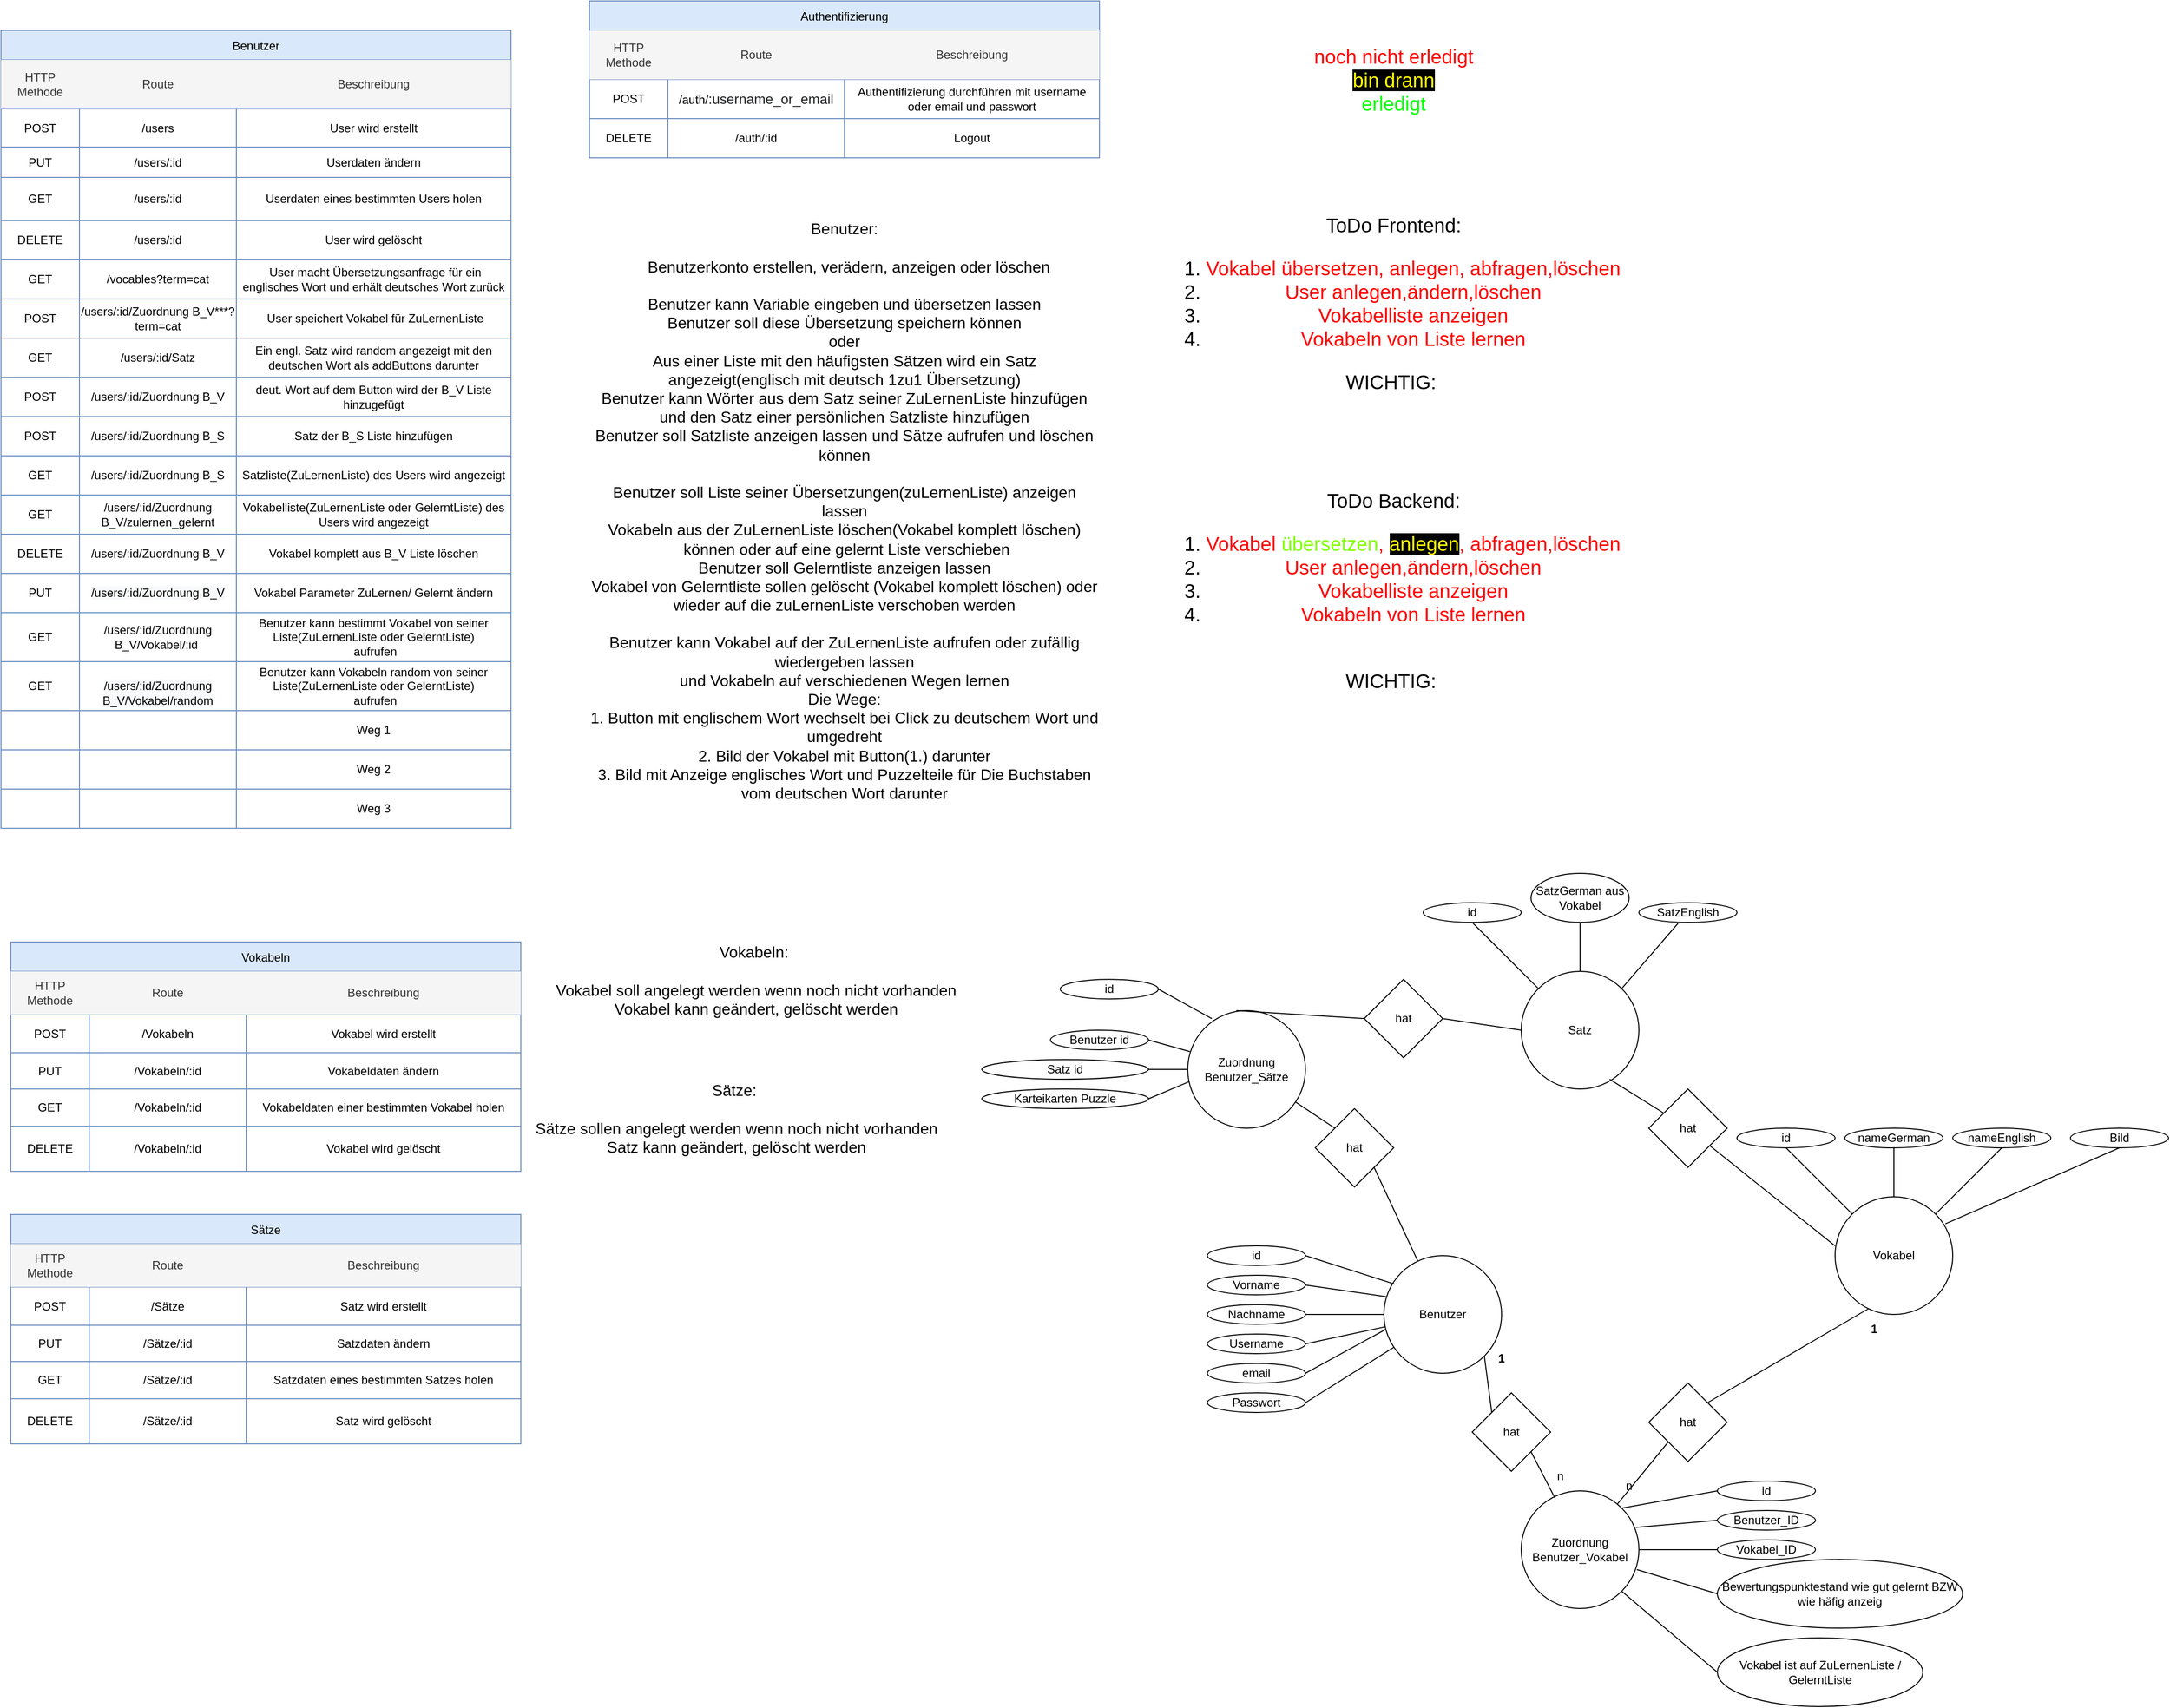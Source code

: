 <mxfile version="16.0.3" type="github">
  <diagram id="N6lsiD8oopJrpO06N1Q2" name="Page-1">
    <mxGraphModel dx="4512" dy="1089" grid="1" gridSize="10" guides="1" tooltips="1" connect="1" arrows="1" fold="1" page="1" pageScale="1" pageWidth="827" pageHeight="1169" math="0" shadow="0">
      <root>
        <mxCell id="0" />
        <mxCell id="1" parent="0" />
        <mxCell id="SOVXefjvVhWVXNpoaT12-18" value="Benutzer" style="shape=table;startSize=30;container=1;collapsible=0;childLayout=tableLayout;fillColor=#dae8fc;strokeColor=#6c8ebf;" parent="1" vertex="1">
          <mxGeometry x="-2400" y="110" width="520" height="814" as="geometry" />
        </mxCell>
        <mxCell id="SOVXefjvVhWVXNpoaT12-19" value="" style="shape=partialRectangle;collapsible=0;dropTarget=0;pointerEvents=0;fillColor=none;top=0;left=0;bottom=0;right=0;points=[[0,0.5],[1,0.5]];portConstraint=eastwest;" parent="SOVXefjvVhWVXNpoaT12-18" vertex="1">
          <mxGeometry y="30" width="520" height="50" as="geometry" />
        </mxCell>
        <mxCell id="SOVXefjvVhWVXNpoaT12-20" value="HTTP Methode" style="shape=partialRectangle;html=1;whiteSpace=wrap;connectable=0;overflow=hidden;fillColor=#f5f5f5;top=0;left=0;bottom=0;right=0;pointerEvents=1;fontColor=#333333;strokeColor=#666666;" parent="SOVXefjvVhWVXNpoaT12-19" vertex="1">
          <mxGeometry width="80" height="50" as="geometry">
            <mxRectangle width="80" height="50" as="alternateBounds" />
          </mxGeometry>
        </mxCell>
        <mxCell id="SOVXefjvVhWVXNpoaT12-21" value="Route" style="shape=partialRectangle;html=1;whiteSpace=wrap;connectable=0;overflow=hidden;fillColor=#f5f5f5;top=0;left=0;bottom=0;right=0;pointerEvents=1;fontColor=#333333;strokeColor=#666666;" parent="SOVXefjvVhWVXNpoaT12-19" vertex="1">
          <mxGeometry x="80" width="160" height="50" as="geometry">
            <mxRectangle width="160" height="50" as="alternateBounds" />
          </mxGeometry>
        </mxCell>
        <mxCell id="SOVXefjvVhWVXNpoaT12-22" value="Beschreibung" style="shape=partialRectangle;html=1;whiteSpace=wrap;connectable=0;overflow=hidden;fillColor=#f5f5f5;top=0;left=0;bottom=0;right=0;pointerEvents=1;fontColor=#333333;strokeColor=#666666;" parent="SOVXefjvVhWVXNpoaT12-19" vertex="1">
          <mxGeometry x="240" width="280" height="50" as="geometry">
            <mxRectangle width="280" height="50" as="alternateBounds" />
          </mxGeometry>
        </mxCell>
        <mxCell id="SOVXefjvVhWVXNpoaT12-23" value="" style="shape=partialRectangle;collapsible=0;dropTarget=0;pointerEvents=0;fillColor=none;top=0;left=0;bottom=0;right=0;points=[[0,0.5],[1,0.5]];portConstraint=eastwest;" parent="SOVXefjvVhWVXNpoaT12-18" vertex="1">
          <mxGeometry y="80" width="520" height="39" as="geometry" />
        </mxCell>
        <mxCell id="SOVXefjvVhWVXNpoaT12-24" value="POST" style="shape=partialRectangle;html=1;whiteSpace=wrap;connectable=0;overflow=hidden;fillColor=none;top=0;left=0;bottom=0;right=0;pointerEvents=1;" parent="SOVXefjvVhWVXNpoaT12-23" vertex="1">
          <mxGeometry width="80" height="39" as="geometry">
            <mxRectangle width="80" height="39" as="alternateBounds" />
          </mxGeometry>
        </mxCell>
        <mxCell id="SOVXefjvVhWVXNpoaT12-25" value="/users" style="shape=partialRectangle;html=1;whiteSpace=wrap;connectable=0;overflow=hidden;fillColor=none;top=0;left=0;bottom=0;right=0;pointerEvents=1;" parent="SOVXefjvVhWVXNpoaT12-23" vertex="1">
          <mxGeometry x="80" width="160" height="39" as="geometry">
            <mxRectangle width="160" height="39" as="alternateBounds" />
          </mxGeometry>
        </mxCell>
        <mxCell id="SOVXefjvVhWVXNpoaT12-26" value="User wird erstellt" style="shape=partialRectangle;html=1;whiteSpace=wrap;connectable=0;overflow=hidden;fillColor=none;top=0;left=0;bottom=0;right=0;pointerEvents=1;" parent="SOVXefjvVhWVXNpoaT12-23" vertex="1">
          <mxGeometry x="240" width="280" height="39" as="geometry">
            <mxRectangle width="280" height="39" as="alternateBounds" />
          </mxGeometry>
        </mxCell>
        <mxCell id="SOVXefjvVhWVXNpoaT12-27" value="" style="shape=partialRectangle;collapsible=0;dropTarget=0;pointerEvents=0;fillColor=none;top=0;left=0;bottom=0;right=0;points=[[0,0.5],[1,0.5]];portConstraint=eastwest;" parent="SOVXefjvVhWVXNpoaT12-18" vertex="1">
          <mxGeometry y="119" width="520" height="31" as="geometry" />
        </mxCell>
        <mxCell id="SOVXefjvVhWVXNpoaT12-28" value="PUT" style="shape=partialRectangle;html=1;whiteSpace=wrap;connectable=0;overflow=hidden;fillColor=none;top=0;left=0;bottom=0;right=0;pointerEvents=1;" parent="SOVXefjvVhWVXNpoaT12-27" vertex="1">
          <mxGeometry width="80" height="31" as="geometry">
            <mxRectangle width="80" height="31" as="alternateBounds" />
          </mxGeometry>
        </mxCell>
        <mxCell id="SOVXefjvVhWVXNpoaT12-29" value="/users/:id" style="shape=partialRectangle;html=1;whiteSpace=wrap;connectable=0;overflow=hidden;fillColor=none;top=0;left=0;bottom=0;right=0;pointerEvents=1;" parent="SOVXefjvVhWVXNpoaT12-27" vertex="1">
          <mxGeometry x="80" width="160" height="31" as="geometry">
            <mxRectangle width="160" height="31" as="alternateBounds" />
          </mxGeometry>
        </mxCell>
        <mxCell id="SOVXefjvVhWVXNpoaT12-30" value="Userdaten ändern" style="shape=partialRectangle;html=1;whiteSpace=wrap;connectable=0;overflow=hidden;fillColor=none;top=0;left=0;bottom=0;right=0;pointerEvents=1;" parent="SOVXefjvVhWVXNpoaT12-27" vertex="1">
          <mxGeometry x="240" width="280" height="31" as="geometry">
            <mxRectangle width="280" height="31" as="alternateBounds" />
          </mxGeometry>
        </mxCell>
        <mxCell id="SOVXefjvVhWVXNpoaT12-31" value="" style="shape=partialRectangle;collapsible=0;dropTarget=0;pointerEvents=0;fillColor=none;top=0;left=0;bottom=0;right=0;points=[[0,0.5],[1,0.5]];portConstraint=eastwest;" parent="SOVXefjvVhWVXNpoaT12-18" vertex="1">
          <mxGeometry y="150" width="520" height="44" as="geometry" />
        </mxCell>
        <mxCell id="SOVXefjvVhWVXNpoaT12-32" value="GET" style="shape=partialRectangle;html=1;whiteSpace=wrap;connectable=0;overflow=hidden;fillColor=none;top=0;left=0;bottom=0;right=0;pointerEvents=1;" parent="SOVXefjvVhWVXNpoaT12-31" vertex="1">
          <mxGeometry width="80" height="44" as="geometry">
            <mxRectangle width="80" height="44" as="alternateBounds" />
          </mxGeometry>
        </mxCell>
        <mxCell id="SOVXefjvVhWVXNpoaT12-33" value="/users/:id" style="shape=partialRectangle;html=1;whiteSpace=wrap;connectable=0;overflow=hidden;fillColor=none;top=0;left=0;bottom=0;right=0;pointerEvents=1;" parent="SOVXefjvVhWVXNpoaT12-31" vertex="1">
          <mxGeometry x="80" width="160" height="44" as="geometry">
            <mxRectangle width="160" height="44" as="alternateBounds" />
          </mxGeometry>
        </mxCell>
        <mxCell id="SOVXefjvVhWVXNpoaT12-34" value="Userdaten eines bestimmten Users holen" style="shape=partialRectangle;html=1;whiteSpace=wrap;connectable=0;overflow=hidden;fillColor=none;top=0;left=0;bottom=0;right=0;pointerEvents=1;" parent="SOVXefjvVhWVXNpoaT12-31" vertex="1">
          <mxGeometry x="240" width="280" height="44" as="geometry">
            <mxRectangle width="280" height="44" as="alternateBounds" />
          </mxGeometry>
        </mxCell>
        <mxCell id="SOVXefjvVhWVXNpoaT12-35" value="" style="shape=partialRectangle;collapsible=0;dropTarget=0;pointerEvents=0;fillColor=none;top=0;left=0;bottom=0;right=0;points=[[0,0.5],[1,0.5]];portConstraint=eastwest;" parent="SOVXefjvVhWVXNpoaT12-18" vertex="1">
          <mxGeometry y="194" width="520" height="40" as="geometry" />
        </mxCell>
        <mxCell id="SOVXefjvVhWVXNpoaT12-36" value="DELETE" style="shape=partialRectangle;html=1;whiteSpace=wrap;connectable=0;overflow=hidden;fillColor=none;top=0;left=0;bottom=0;right=0;pointerEvents=1;" parent="SOVXefjvVhWVXNpoaT12-35" vertex="1">
          <mxGeometry width="80" height="40" as="geometry">
            <mxRectangle width="80" height="40" as="alternateBounds" />
          </mxGeometry>
        </mxCell>
        <mxCell id="SOVXefjvVhWVXNpoaT12-37" value="/users/:id" style="shape=partialRectangle;html=1;whiteSpace=wrap;connectable=0;overflow=hidden;fillColor=none;top=0;left=0;bottom=0;right=0;pointerEvents=1;" parent="SOVXefjvVhWVXNpoaT12-35" vertex="1">
          <mxGeometry x="80" width="160" height="40" as="geometry">
            <mxRectangle width="160" height="40" as="alternateBounds" />
          </mxGeometry>
        </mxCell>
        <mxCell id="SOVXefjvVhWVXNpoaT12-38" value="User wird gelöscht" style="shape=partialRectangle;html=1;whiteSpace=wrap;connectable=0;overflow=hidden;fillColor=none;top=0;left=0;bottom=0;right=0;pointerEvents=1;" parent="SOVXefjvVhWVXNpoaT12-35" vertex="1">
          <mxGeometry x="240" width="280" height="40" as="geometry">
            <mxRectangle width="280" height="40" as="alternateBounds" />
          </mxGeometry>
        </mxCell>
        <mxCell id="SOVXefjvVhWVXNpoaT12-43" style="shape=partialRectangle;collapsible=0;dropTarget=0;pointerEvents=0;fillColor=none;top=0;left=0;bottom=0;right=0;points=[[0,0.5],[1,0.5]];portConstraint=eastwest;" parent="SOVXefjvVhWVXNpoaT12-18" vertex="1">
          <mxGeometry y="234" width="520" height="40" as="geometry" />
        </mxCell>
        <mxCell id="SOVXefjvVhWVXNpoaT12-44" value="GET" style="shape=partialRectangle;html=1;whiteSpace=wrap;connectable=0;overflow=hidden;fillColor=none;top=0;left=0;bottom=0;right=0;pointerEvents=1;" parent="SOVXefjvVhWVXNpoaT12-43" vertex="1">
          <mxGeometry width="80" height="40" as="geometry">
            <mxRectangle width="80" height="40" as="alternateBounds" />
          </mxGeometry>
        </mxCell>
        <mxCell id="SOVXefjvVhWVXNpoaT12-45" value="/vocables?term=cat" style="shape=partialRectangle;html=1;whiteSpace=wrap;connectable=0;overflow=hidden;fillColor=none;top=0;left=0;bottom=0;right=0;pointerEvents=1;" parent="SOVXefjvVhWVXNpoaT12-43" vertex="1">
          <mxGeometry x="80" width="160" height="40" as="geometry">
            <mxRectangle width="160" height="40" as="alternateBounds" />
          </mxGeometry>
        </mxCell>
        <mxCell id="SOVXefjvVhWVXNpoaT12-46" value="&amp;nbsp;User macht Übersetzungsanfrage für ein englisches Wort und erhält deutsches Wort zurück" style="shape=partialRectangle;html=1;whiteSpace=wrap;connectable=0;overflow=hidden;fillColor=none;top=0;left=0;bottom=0;right=0;pointerEvents=1;" parent="SOVXefjvVhWVXNpoaT12-43" vertex="1">
          <mxGeometry x="240" width="280" height="40" as="geometry">
            <mxRectangle width="280" height="40" as="alternateBounds" />
          </mxGeometry>
        </mxCell>
        <mxCell id="7HVum3_ixfd8tOSZu9AS-34" style="shape=partialRectangle;collapsible=0;dropTarget=0;pointerEvents=0;fillColor=none;top=0;left=0;bottom=0;right=0;points=[[0,0.5],[1,0.5]];portConstraint=eastwest;" parent="SOVXefjvVhWVXNpoaT12-18" vertex="1">
          <mxGeometry y="274" width="520" height="40" as="geometry" />
        </mxCell>
        <mxCell id="7HVum3_ixfd8tOSZu9AS-35" value="POST" style="shape=partialRectangle;html=1;whiteSpace=wrap;connectable=0;overflow=hidden;fillColor=none;top=0;left=0;bottom=0;right=0;pointerEvents=1;" parent="7HVum3_ixfd8tOSZu9AS-34" vertex="1">
          <mxGeometry width="80" height="40" as="geometry">
            <mxRectangle width="80" height="40" as="alternateBounds" />
          </mxGeometry>
        </mxCell>
        <mxCell id="7HVum3_ixfd8tOSZu9AS-36" value="/users/:id/Zuordnung B_V***?term=cat" style="shape=partialRectangle;html=1;whiteSpace=wrap;connectable=0;overflow=hidden;fillColor=none;top=0;left=0;bottom=0;right=0;pointerEvents=1;" parent="7HVum3_ixfd8tOSZu9AS-34" vertex="1">
          <mxGeometry x="80" width="160" height="40" as="geometry">
            <mxRectangle width="160" height="40" as="alternateBounds" />
          </mxGeometry>
        </mxCell>
        <mxCell id="7HVum3_ixfd8tOSZu9AS-37" value="&amp;nbsp;User speichert Vokabel für ZuLernenListe" style="shape=partialRectangle;html=1;whiteSpace=wrap;connectable=0;overflow=hidden;fillColor=none;top=0;left=0;bottom=0;right=0;pointerEvents=1;" parent="7HVum3_ixfd8tOSZu9AS-34" vertex="1">
          <mxGeometry x="240" width="280" height="40" as="geometry">
            <mxRectangle width="280" height="40" as="alternateBounds" />
          </mxGeometry>
        </mxCell>
        <mxCell id="_gnEER4y4tVQ6sH97-qz-57" style="shape=partialRectangle;collapsible=0;dropTarget=0;pointerEvents=0;fillColor=none;top=0;left=0;bottom=0;right=0;points=[[0,0.5],[1,0.5]];portConstraint=eastwest;" parent="SOVXefjvVhWVXNpoaT12-18" vertex="1">
          <mxGeometry y="314" width="520" height="40" as="geometry" />
        </mxCell>
        <mxCell id="_gnEER4y4tVQ6sH97-qz-58" value="GET" style="shape=partialRectangle;html=1;whiteSpace=wrap;connectable=0;overflow=hidden;fillColor=none;top=0;left=0;bottom=0;right=0;pointerEvents=1;" parent="_gnEER4y4tVQ6sH97-qz-57" vertex="1">
          <mxGeometry width="80" height="40" as="geometry">
            <mxRectangle width="80" height="40" as="alternateBounds" />
          </mxGeometry>
        </mxCell>
        <mxCell id="_gnEER4y4tVQ6sH97-qz-59" value="/users/:id/Satz" style="shape=partialRectangle;html=1;whiteSpace=wrap;connectable=0;overflow=hidden;fillColor=none;top=0;left=0;bottom=0;right=0;pointerEvents=1;" parent="_gnEER4y4tVQ6sH97-qz-57" vertex="1">
          <mxGeometry x="80" width="160" height="40" as="geometry">
            <mxRectangle width="160" height="40" as="alternateBounds" />
          </mxGeometry>
        </mxCell>
        <mxCell id="_gnEER4y4tVQ6sH97-qz-60" value="Ein engl. Satz wird random angezeigt mit den deutschen Wort als addButtons darunter" style="shape=partialRectangle;html=1;whiteSpace=wrap;connectable=0;overflow=hidden;fillColor=none;top=0;left=0;bottom=0;right=0;pointerEvents=1;" parent="_gnEER4y4tVQ6sH97-qz-57" vertex="1">
          <mxGeometry x="240" width="280" height="40" as="geometry">
            <mxRectangle width="280" height="40" as="alternateBounds" />
          </mxGeometry>
        </mxCell>
        <mxCell id="_gnEER4y4tVQ6sH97-qz-61" style="shape=partialRectangle;collapsible=0;dropTarget=0;pointerEvents=0;fillColor=none;top=0;left=0;bottom=0;right=0;points=[[0,0.5],[1,0.5]];portConstraint=eastwest;" parent="SOVXefjvVhWVXNpoaT12-18" vertex="1">
          <mxGeometry y="354" width="520" height="40" as="geometry" />
        </mxCell>
        <mxCell id="_gnEER4y4tVQ6sH97-qz-62" value="POST" style="shape=partialRectangle;html=1;whiteSpace=wrap;connectable=0;overflow=hidden;fillColor=none;top=0;left=0;bottom=0;right=0;pointerEvents=1;" parent="_gnEER4y4tVQ6sH97-qz-61" vertex="1">
          <mxGeometry width="80" height="40" as="geometry">
            <mxRectangle width="80" height="40" as="alternateBounds" />
          </mxGeometry>
        </mxCell>
        <mxCell id="_gnEER4y4tVQ6sH97-qz-63" value="/users/:id/Zuordnung B_V" style="shape=partialRectangle;html=1;whiteSpace=wrap;connectable=0;overflow=hidden;fillColor=none;top=0;left=0;bottom=0;right=0;pointerEvents=1;" parent="_gnEER4y4tVQ6sH97-qz-61" vertex="1">
          <mxGeometry x="80" width="160" height="40" as="geometry">
            <mxRectangle width="160" height="40" as="alternateBounds" />
          </mxGeometry>
        </mxCell>
        <mxCell id="_gnEER4y4tVQ6sH97-qz-64" value="deut. Wort auf dem Button wird der B_V Liste hinzugefügt" style="shape=partialRectangle;html=1;whiteSpace=wrap;connectable=0;overflow=hidden;fillColor=none;top=0;left=0;bottom=0;right=0;pointerEvents=1;" parent="_gnEER4y4tVQ6sH97-qz-61" vertex="1">
          <mxGeometry x="240" width="280" height="40" as="geometry">
            <mxRectangle width="280" height="40" as="alternateBounds" />
          </mxGeometry>
        </mxCell>
        <mxCell id="_gnEER4y4tVQ6sH97-qz-65" style="shape=partialRectangle;collapsible=0;dropTarget=0;pointerEvents=0;fillColor=none;top=0;left=0;bottom=0;right=0;points=[[0,0.5],[1,0.5]];portConstraint=eastwest;" parent="SOVXefjvVhWVXNpoaT12-18" vertex="1">
          <mxGeometry y="394" width="520" height="40" as="geometry" />
        </mxCell>
        <mxCell id="_gnEER4y4tVQ6sH97-qz-66" value="POST" style="shape=partialRectangle;html=1;whiteSpace=wrap;connectable=0;overflow=hidden;fillColor=none;top=0;left=0;bottom=0;right=0;pointerEvents=1;" parent="_gnEER4y4tVQ6sH97-qz-65" vertex="1">
          <mxGeometry width="80" height="40" as="geometry">
            <mxRectangle width="80" height="40" as="alternateBounds" />
          </mxGeometry>
        </mxCell>
        <mxCell id="_gnEER4y4tVQ6sH97-qz-67" value="/users/:id/Zuordnung B_S" style="shape=partialRectangle;html=1;whiteSpace=wrap;connectable=0;overflow=hidden;fillColor=none;top=0;left=0;bottom=0;right=0;pointerEvents=1;" parent="_gnEER4y4tVQ6sH97-qz-65" vertex="1">
          <mxGeometry x="80" width="160" height="40" as="geometry">
            <mxRectangle width="160" height="40" as="alternateBounds" />
          </mxGeometry>
        </mxCell>
        <mxCell id="_gnEER4y4tVQ6sH97-qz-68" value="Satz der B_S Liste hinzufügen" style="shape=partialRectangle;html=1;whiteSpace=wrap;connectable=0;overflow=hidden;fillColor=none;top=0;left=0;bottom=0;right=0;pointerEvents=1;" parent="_gnEER4y4tVQ6sH97-qz-65" vertex="1">
          <mxGeometry x="240" width="280" height="40" as="geometry">
            <mxRectangle width="280" height="40" as="alternateBounds" />
          </mxGeometry>
        </mxCell>
        <mxCell id="_gnEER4y4tVQ6sH97-qz-69" style="shape=partialRectangle;collapsible=0;dropTarget=0;pointerEvents=0;fillColor=none;top=0;left=0;bottom=0;right=0;points=[[0,0.5],[1,0.5]];portConstraint=eastwest;" parent="SOVXefjvVhWVXNpoaT12-18" vertex="1">
          <mxGeometry y="434" width="520" height="40" as="geometry" />
        </mxCell>
        <mxCell id="_gnEER4y4tVQ6sH97-qz-70" value="GET" style="shape=partialRectangle;html=1;whiteSpace=wrap;connectable=0;overflow=hidden;fillColor=none;top=0;left=0;bottom=0;right=0;pointerEvents=1;" parent="_gnEER4y4tVQ6sH97-qz-69" vertex="1">
          <mxGeometry width="80" height="40" as="geometry">
            <mxRectangle width="80" height="40" as="alternateBounds" />
          </mxGeometry>
        </mxCell>
        <mxCell id="_gnEER4y4tVQ6sH97-qz-71" value="/users/:id/Zuordnung B_S" style="shape=partialRectangle;html=1;whiteSpace=wrap;connectable=0;overflow=hidden;fillColor=none;top=0;left=0;bottom=0;right=0;pointerEvents=1;" parent="_gnEER4y4tVQ6sH97-qz-69" vertex="1">
          <mxGeometry x="80" width="160" height="40" as="geometry">
            <mxRectangle width="160" height="40" as="alternateBounds" />
          </mxGeometry>
        </mxCell>
        <mxCell id="_gnEER4y4tVQ6sH97-qz-72" value="Satzliste(ZuLernenListe) des Users wird angezeigt" style="shape=partialRectangle;html=1;whiteSpace=wrap;connectable=0;overflow=hidden;fillColor=none;top=0;left=0;bottom=0;right=0;pointerEvents=1;" parent="_gnEER4y4tVQ6sH97-qz-69" vertex="1">
          <mxGeometry x="240" width="280" height="40" as="geometry">
            <mxRectangle width="280" height="40" as="alternateBounds" />
          </mxGeometry>
        </mxCell>
        <mxCell id="7HVum3_ixfd8tOSZu9AS-38" style="shape=partialRectangle;collapsible=0;dropTarget=0;pointerEvents=0;fillColor=none;top=0;left=0;bottom=0;right=0;points=[[0,0.5],[1,0.5]];portConstraint=eastwest;" parent="SOVXefjvVhWVXNpoaT12-18" vertex="1">
          <mxGeometry y="474" width="520" height="40" as="geometry" />
        </mxCell>
        <mxCell id="7HVum3_ixfd8tOSZu9AS-39" value="GET" style="shape=partialRectangle;html=1;whiteSpace=wrap;connectable=0;overflow=hidden;fillColor=none;top=0;left=0;bottom=0;right=0;pointerEvents=1;" parent="7HVum3_ixfd8tOSZu9AS-38" vertex="1">
          <mxGeometry width="80" height="40" as="geometry">
            <mxRectangle width="80" height="40" as="alternateBounds" />
          </mxGeometry>
        </mxCell>
        <mxCell id="7HVum3_ixfd8tOSZu9AS-40" value="/users/:id/Zuordnung B_V/zulernen_gelernt" style="shape=partialRectangle;html=1;whiteSpace=wrap;connectable=0;overflow=hidden;fillColor=none;top=0;left=0;bottom=0;right=0;pointerEvents=1;" parent="7HVum3_ixfd8tOSZu9AS-38" vertex="1">
          <mxGeometry x="80" width="160" height="40" as="geometry">
            <mxRectangle width="160" height="40" as="alternateBounds" />
          </mxGeometry>
        </mxCell>
        <mxCell id="7HVum3_ixfd8tOSZu9AS-41" value="Vokabelliste(ZuLernenListe oder GelerntListe) des Users wird angezeigt" style="shape=partialRectangle;html=1;whiteSpace=wrap;connectable=0;overflow=hidden;fillColor=none;top=0;left=0;bottom=0;right=0;pointerEvents=1;" parent="7HVum3_ixfd8tOSZu9AS-38" vertex="1">
          <mxGeometry x="240" width="280" height="40" as="geometry">
            <mxRectangle width="280" height="40" as="alternateBounds" />
          </mxGeometry>
        </mxCell>
        <mxCell id="7HVum3_ixfd8tOSZu9AS-79" style="shape=partialRectangle;collapsible=0;dropTarget=0;pointerEvents=0;fillColor=none;top=0;left=0;bottom=0;right=0;points=[[0,0.5],[1,0.5]];portConstraint=eastwest;" parent="SOVXefjvVhWVXNpoaT12-18" vertex="1">
          <mxGeometry y="514" width="520" height="40" as="geometry" />
        </mxCell>
        <mxCell id="7HVum3_ixfd8tOSZu9AS-80" value="DELETE" style="shape=partialRectangle;html=1;whiteSpace=wrap;connectable=0;overflow=hidden;fillColor=none;top=0;left=0;bottom=0;right=0;pointerEvents=1;" parent="7HVum3_ixfd8tOSZu9AS-79" vertex="1">
          <mxGeometry width="80" height="40" as="geometry">
            <mxRectangle width="80" height="40" as="alternateBounds" />
          </mxGeometry>
        </mxCell>
        <mxCell id="7HVum3_ixfd8tOSZu9AS-81" value="/users/:id/Zuordnung B_V" style="shape=partialRectangle;html=1;whiteSpace=wrap;connectable=0;overflow=hidden;fillColor=none;top=0;left=0;bottom=0;right=0;pointerEvents=1;" parent="7HVum3_ixfd8tOSZu9AS-79" vertex="1">
          <mxGeometry x="80" width="160" height="40" as="geometry">
            <mxRectangle width="160" height="40" as="alternateBounds" />
          </mxGeometry>
        </mxCell>
        <mxCell id="7HVum3_ixfd8tOSZu9AS-82" value="Vokabel komplett aus B_V Liste löschen" style="shape=partialRectangle;html=1;whiteSpace=wrap;connectable=0;overflow=hidden;fillColor=none;top=0;left=0;bottom=0;right=0;pointerEvents=1;" parent="7HVum3_ixfd8tOSZu9AS-79" vertex="1">
          <mxGeometry x="240" width="280" height="40" as="geometry">
            <mxRectangle width="280" height="40" as="alternateBounds" />
          </mxGeometry>
        </mxCell>
        <mxCell id="7HVum3_ixfd8tOSZu9AS-75" style="shape=partialRectangle;collapsible=0;dropTarget=0;pointerEvents=0;fillColor=none;top=0;left=0;bottom=0;right=0;points=[[0,0.5],[1,0.5]];portConstraint=eastwest;" parent="SOVXefjvVhWVXNpoaT12-18" vertex="1">
          <mxGeometry y="554" width="520" height="40" as="geometry" />
        </mxCell>
        <mxCell id="7HVum3_ixfd8tOSZu9AS-76" value="PUT" style="shape=partialRectangle;html=1;whiteSpace=wrap;connectable=0;overflow=hidden;fillColor=none;top=0;left=0;bottom=0;right=0;pointerEvents=1;" parent="7HVum3_ixfd8tOSZu9AS-75" vertex="1">
          <mxGeometry width="80" height="40" as="geometry">
            <mxRectangle width="80" height="40" as="alternateBounds" />
          </mxGeometry>
        </mxCell>
        <mxCell id="7HVum3_ixfd8tOSZu9AS-77" value="&lt;span style=&quot;color: rgb(0 , 0 , 0) ; font-family: &amp;#34;helvetica&amp;#34; ; font-size: 12px ; font-style: normal ; font-weight: 400 ; letter-spacing: normal ; text-align: center ; text-indent: 0px ; text-transform: none ; word-spacing: 0px ; background-color: rgb(248 , 249 , 250) ; display: inline ; float: none&quot;&gt;/users/:id/Zuordnung B_V&lt;/span&gt;" style="shape=partialRectangle;html=1;whiteSpace=wrap;connectable=0;overflow=hidden;fillColor=none;top=0;left=0;bottom=0;right=0;pointerEvents=1;" parent="7HVum3_ixfd8tOSZu9AS-75" vertex="1">
          <mxGeometry x="80" width="160" height="40" as="geometry">
            <mxRectangle width="160" height="40" as="alternateBounds" />
          </mxGeometry>
        </mxCell>
        <mxCell id="7HVum3_ixfd8tOSZu9AS-78" value="Vokabel Parameter ZuLernen/ Gelernt ändern" style="shape=partialRectangle;html=1;whiteSpace=wrap;connectable=0;overflow=hidden;fillColor=none;top=0;left=0;bottom=0;right=0;pointerEvents=1;" parent="7HVum3_ixfd8tOSZu9AS-75" vertex="1">
          <mxGeometry x="240" width="280" height="40" as="geometry">
            <mxRectangle width="280" height="40" as="alternateBounds" />
          </mxGeometry>
        </mxCell>
        <mxCell id="_gnEER4y4tVQ6sH97-qz-74" style="shape=partialRectangle;collapsible=0;dropTarget=0;pointerEvents=0;fillColor=none;top=0;left=0;bottom=0;right=0;points=[[0,0.5],[1,0.5]];portConstraint=eastwest;" parent="SOVXefjvVhWVXNpoaT12-18" vertex="1">
          <mxGeometry y="594" width="520" height="50" as="geometry" />
        </mxCell>
        <mxCell id="_gnEER4y4tVQ6sH97-qz-75" value="GET" style="shape=partialRectangle;html=1;whiteSpace=wrap;connectable=0;overflow=hidden;fillColor=none;top=0;left=0;bottom=0;right=0;pointerEvents=1;" parent="_gnEER4y4tVQ6sH97-qz-74" vertex="1">
          <mxGeometry width="80" height="50" as="geometry">
            <mxRectangle width="80" height="50" as="alternateBounds" />
          </mxGeometry>
        </mxCell>
        <mxCell id="_gnEER4y4tVQ6sH97-qz-76" value="/users/:id/Zuordnung B_V/Vokabel/:id&amp;nbsp;" style="shape=partialRectangle;html=1;whiteSpace=wrap;connectable=0;overflow=hidden;fillColor=none;top=0;left=0;bottom=0;right=0;pointerEvents=1;" parent="_gnEER4y4tVQ6sH97-qz-74" vertex="1">
          <mxGeometry x="80" width="160" height="50" as="geometry">
            <mxRectangle width="160" height="50" as="alternateBounds" />
          </mxGeometry>
        </mxCell>
        <mxCell id="_gnEER4y4tVQ6sH97-qz-77" value="Benutzer kann bestimmt Vokabel von seiner Liste(ZuLernenListe oder GelerntListe)&lt;br&gt;&amp;nbsp;aufrufen" style="shape=partialRectangle;html=1;whiteSpace=wrap;connectable=0;overflow=hidden;fillColor=none;top=0;left=0;bottom=0;right=0;pointerEvents=1;" parent="_gnEER4y4tVQ6sH97-qz-74" vertex="1">
          <mxGeometry x="240" width="280" height="50" as="geometry">
            <mxRectangle width="280" height="50" as="alternateBounds" />
          </mxGeometry>
        </mxCell>
        <mxCell id="_gnEER4y4tVQ6sH97-qz-83" style="shape=partialRectangle;collapsible=0;dropTarget=0;pointerEvents=0;fillColor=none;top=0;left=0;bottom=0;right=0;points=[[0,0.5],[1,0.5]];portConstraint=eastwest;" parent="SOVXefjvVhWVXNpoaT12-18" vertex="1">
          <mxGeometry y="644" width="520" height="50" as="geometry" />
        </mxCell>
        <mxCell id="_gnEER4y4tVQ6sH97-qz-84" value="GET" style="shape=partialRectangle;html=1;whiteSpace=wrap;connectable=0;overflow=hidden;fillColor=none;top=0;left=0;bottom=0;right=0;pointerEvents=1;" parent="_gnEER4y4tVQ6sH97-qz-83" vertex="1">
          <mxGeometry width="80" height="50" as="geometry">
            <mxRectangle width="80" height="50" as="alternateBounds" />
          </mxGeometry>
        </mxCell>
        <mxCell id="_gnEER4y4tVQ6sH97-qz-85" value="&lt;br&gt;&lt;span style=&quot;color: rgb(0 , 0 , 0) ; font-family: &amp;#34;helvetica&amp;#34; ; font-size: 12px ; font-style: normal ; font-weight: 400 ; letter-spacing: normal ; text-align: center ; text-indent: 0px ; text-transform: none ; word-spacing: 0px ; background-color: rgb(248 , 249 , 250) ; display: inline ; float: none&quot;&gt;/users/:id/Zuordnung B_V/Vokabel/random&lt;/span&gt;&lt;br&gt;" style="shape=partialRectangle;html=1;whiteSpace=wrap;connectable=0;overflow=hidden;fillColor=none;top=0;left=0;bottom=0;right=0;pointerEvents=1;" parent="_gnEER4y4tVQ6sH97-qz-83" vertex="1">
          <mxGeometry x="80" width="160" height="50" as="geometry">
            <mxRectangle width="160" height="50" as="alternateBounds" />
          </mxGeometry>
        </mxCell>
        <mxCell id="_gnEER4y4tVQ6sH97-qz-86" value="&lt;span&gt;Benutzer kann Vokabeln random von seiner Liste(ZuLernenListe oder GelerntListe)&lt;/span&gt;&lt;br&gt;&lt;span&gt;&amp;nbsp;aufrufen&lt;/span&gt;" style="shape=partialRectangle;html=1;whiteSpace=wrap;connectable=0;overflow=hidden;fillColor=none;top=0;left=0;bottom=0;right=0;pointerEvents=1;" parent="_gnEER4y4tVQ6sH97-qz-83" vertex="1">
          <mxGeometry x="240" width="280" height="50" as="geometry">
            <mxRectangle width="280" height="50" as="alternateBounds" />
          </mxGeometry>
        </mxCell>
        <mxCell id="_gnEER4y4tVQ6sH97-qz-95" style="shape=partialRectangle;collapsible=0;dropTarget=0;pointerEvents=0;fillColor=none;top=0;left=0;bottom=0;right=0;points=[[0,0.5],[1,0.5]];portConstraint=eastwest;" parent="SOVXefjvVhWVXNpoaT12-18" vertex="1">
          <mxGeometry y="694" width="520" height="40" as="geometry" />
        </mxCell>
        <mxCell id="_gnEER4y4tVQ6sH97-qz-96" style="shape=partialRectangle;html=1;whiteSpace=wrap;connectable=0;overflow=hidden;fillColor=none;top=0;left=0;bottom=0;right=0;pointerEvents=1;" parent="_gnEER4y4tVQ6sH97-qz-95" vertex="1">
          <mxGeometry width="80" height="40" as="geometry">
            <mxRectangle width="80" height="40" as="alternateBounds" />
          </mxGeometry>
        </mxCell>
        <mxCell id="_gnEER4y4tVQ6sH97-qz-97" style="shape=partialRectangle;html=1;whiteSpace=wrap;connectable=0;overflow=hidden;fillColor=none;top=0;left=0;bottom=0;right=0;pointerEvents=1;" parent="_gnEER4y4tVQ6sH97-qz-95" vertex="1">
          <mxGeometry x="80" width="160" height="40" as="geometry">
            <mxRectangle width="160" height="40" as="alternateBounds" />
          </mxGeometry>
        </mxCell>
        <mxCell id="_gnEER4y4tVQ6sH97-qz-98" value="Weg 1" style="shape=partialRectangle;html=1;whiteSpace=wrap;connectable=0;overflow=hidden;fillColor=none;top=0;left=0;bottom=0;right=0;pointerEvents=1;" parent="_gnEER4y4tVQ6sH97-qz-95" vertex="1">
          <mxGeometry x="240" width="280" height="40" as="geometry">
            <mxRectangle width="280" height="40" as="alternateBounds" />
          </mxGeometry>
        </mxCell>
        <mxCell id="_gnEER4y4tVQ6sH97-qz-91" style="shape=partialRectangle;collapsible=0;dropTarget=0;pointerEvents=0;fillColor=none;top=0;left=0;bottom=0;right=0;points=[[0,0.5],[1,0.5]];portConstraint=eastwest;" parent="SOVXefjvVhWVXNpoaT12-18" vertex="1">
          <mxGeometry y="734" width="520" height="40" as="geometry" />
        </mxCell>
        <mxCell id="_gnEER4y4tVQ6sH97-qz-92" style="shape=partialRectangle;html=1;whiteSpace=wrap;connectable=0;overflow=hidden;fillColor=none;top=0;left=0;bottom=0;right=0;pointerEvents=1;" parent="_gnEER4y4tVQ6sH97-qz-91" vertex="1">
          <mxGeometry width="80" height="40" as="geometry">
            <mxRectangle width="80" height="40" as="alternateBounds" />
          </mxGeometry>
        </mxCell>
        <mxCell id="_gnEER4y4tVQ6sH97-qz-93" style="shape=partialRectangle;html=1;whiteSpace=wrap;connectable=0;overflow=hidden;fillColor=none;top=0;left=0;bottom=0;right=0;pointerEvents=1;" parent="_gnEER4y4tVQ6sH97-qz-91" vertex="1">
          <mxGeometry x="80" width="160" height="40" as="geometry">
            <mxRectangle width="160" height="40" as="alternateBounds" />
          </mxGeometry>
        </mxCell>
        <mxCell id="_gnEER4y4tVQ6sH97-qz-94" value="Weg 2" style="shape=partialRectangle;html=1;whiteSpace=wrap;connectable=0;overflow=hidden;fillColor=none;top=0;left=0;bottom=0;right=0;pointerEvents=1;" parent="_gnEER4y4tVQ6sH97-qz-91" vertex="1">
          <mxGeometry x="240" width="280" height="40" as="geometry">
            <mxRectangle width="280" height="40" as="alternateBounds" />
          </mxGeometry>
        </mxCell>
        <mxCell id="_gnEER4y4tVQ6sH97-qz-87" style="shape=partialRectangle;collapsible=0;dropTarget=0;pointerEvents=0;fillColor=none;top=0;left=0;bottom=0;right=0;points=[[0,0.5],[1,0.5]];portConstraint=eastwest;" parent="SOVXefjvVhWVXNpoaT12-18" vertex="1">
          <mxGeometry y="774" width="520" height="40" as="geometry" />
        </mxCell>
        <mxCell id="_gnEER4y4tVQ6sH97-qz-88" style="shape=partialRectangle;html=1;whiteSpace=wrap;connectable=0;overflow=hidden;fillColor=none;top=0;left=0;bottom=0;right=0;pointerEvents=1;" parent="_gnEER4y4tVQ6sH97-qz-87" vertex="1">
          <mxGeometry width="80" height="40" as="geometry">
            <mxRectangle width="80" height="40" as="alternateBounds" />
          </mxGeometry>
        </mxCell>
        <mxCell id="_gnEER4y4tVQ6sH97-qz-89" style="shape=partialRectangle;html=1;whiteSpace=wrap;connectable=0;overflow=hidden;fillColor=none;top=0;left=0;bottom=0;right=0;pointerEvents=1;" parent="_gnEER4y4tVQ6sH97-qz-87" vertex="1">
          <mxGeometry x="80" width="160" height="40" as="geometry">
            <mxRectangle width="160" height="40" as="alternateBounds" />
          </mxGeometry>
        </mxCell>
        <mxCell id="_gnEER4y4tVQ6sH97-qz-90" value="Weg 3" style="shape=partialRectangle;html=1;whiteSpace=wrap;connectable=0;overflow=hidden;fillColor=none;top=0;left=0;bottom=0;right=0;pointerEvents=1;" parent="_gnEER4y4tVQ6sH97-qz-87" vertex="1">
          <mxGeometry x="240" width="280" height="40" as="geometry">
            <mxRectangle width="280" height="40" as="alternateBounds" />
          </mxGeometry>
        </mxCell>
        <mxCell id="SOVXefjvVhWVXNpoaT12-81" value="Authentifizierung" style="shape=table;startSize=30;container=1;collapsible=0;childLayout=tableLayout;fillColor=#dae8fc;strokeColor=#6c8ebf;" parent="1" vertex="1">
          <mxGeometry x="-1800" y="80" width="520" height="160" as="geometry" />
        </mxCell>
        <mxCell id="SOVXefjvVhWVXNpoaT12-82" value="" style="shape=partialRectangle;collapsible=0;dropTarget=0;pointerEvents=0;fillColor=none;top=0;left=0;bottom=0;right=0;points=[[0,0.5],[1,0.5]];portConstraint=eastwest;" parent="SOVXefjvVhWVXNpoaT12-81" vertex="1">
          <mxGeometry y="30" width="520" height="50" as="geometry" />
        </mxCell>
        <mxCell id="SOVXefjvVhWVXNpoaT12-83" value="HTTP Methode" style="shape=partialRectangle;html=1;whiteSpace=wrap;connectable=0;overflow=hidden;fillColor=#f5f5f5;top=0;left=0;bottom=0;right=0;pointerEvents=1;fontColor=#333333;strokeColor=#666666;" parent="SOVXefjvVhWVXNpoaT12-82" vertex="1">
          <mxGeometry width="80" height="50" as="geometry">
            <mxRectangle width="80" height="50" as="alternateBounds" />
          </mxGeometry>
        </mxCell>
        <mxCell id="SOVXefjvVhWVXNpoaT12-84" value="Route" style="shape=partialRectangle;html=1;whiteSpace=wrap;connectable=0;overflow=hidden;fillColor=#f5f5f5;top=0;left=0;bottom=0;right=0;pointerEvents=1;fontColor=#333333;strokeColor=#666666;" parent="SOVXefjvVhWVXNpoaT12-82" vertex="1">
          <mxGeometry x="80" width="180" height="50" as="geometry">
            <mxRectangle width="180" height="50" as="alternateBounds" />
          </mxGeometry>
        </mxCell>
        <mxCell id="SOVXefjvVhWVXNpoaT12-85" value="Beschreibung" style="shape=partialRectangle;html=1;whiteSpace=wrap;connectable=0;overflow=hidden;fillColor=#f5f5f5;top=0;left=0;bottom=0;right=0;pointerEvents=1;fontColor=#333333;strokeColor=#666666;" parent="SOVXefjvVhWVXNpoaT12-82" vertex="1">
          <mxGeometry x="260" width="260" height="50" as="geometry">
            <mxRectangle width="260" height="50" as="alternateBounds" />
          </mxGeometry>
        </mxCell>
        <mxCell id="SOVXefjvVhWVXNpoaT12-86" value="" style="shape=partialRectangle;collapsible=0;dropTarget=0;pointerEvents=0;fillColor=none;top=0;left=0;bottom=0;right=0;points=[[0,0.5],[1,0.5]];portConstraint=eastwest;" parent="SOVXefjvVhWVXNpoaT12-81" vertex="1">
          <mxGeometry y="80" width="520" height="40" as="geometry" />
        </mxCell>
        <mxCell id="SOVXefjvVhWVXNpoaT12-87" value="POST" style="shape=partialRectangle;html=1;whiteSpace=wrap;connectable=0;overflow=hidden;fillColor=none;top=0;left=0;bottom=0;right=0;pointerEvents=1;" parent="SOVXefjvVhWVXNpoaT12-86" vertex="1">
          <mxGeometry width="80" height="40" as="geometry">
            <mxRectangle width="80" height="40" as="alternateBounds" />
          </mxGeometry>
        </mxCell>
        <mxCell id="SOVXefjvVhWVXNpoaT12-88" value="/auth/&lt;span style=&quot;color: rgb(32 , 33 , 34) ; font-family: sans-serif ; font-size: 14px&quot;&gt;:username_or_email&lt;/span&gt;" style="shape=partialRectangle;html=1;whiteSpace=wrap;connectable=0;overflow=hidden;fillColor=none;top=0;left=0;bottom=0;right=0;pointerEvents=1;" parent="SOVXefjvVhWVXNpoaT12-86" vertex="1">
          <mxGeometry x="80" width="180" height="40" as="geometry">
            <mxRectangle width="180" height="40" as="alternateBounds" />
          </mxGeometry>
        </mxCell>
        <mxCell id="SOVXefjvVhWVXNpoaT12-89" value="Authentifizierung durchführen mit username oder email und passwort" style="shape=partialRectangle;html=1;whiteSpace=wrap;connectable=0;overflow=hidden;fillColor=none;top=0;left=0;bottom=0;right=0;pointerEvents=1;" parent="SOVXefjvVhWVXNpoaT12-86" vertex="1">
          <mxGeometry x="260" width="260" height="40" as="geometry">
            <mxRectangle width="260" height="40" as="alternateBounds" />
          </mxGeometry>
        </mxCell>
        <mxCell id="SOVXefjvVhWVXNpoaT12-90" value="" style="shape=partialRectangle;collapsible=0;dropTarget=0;pointerEvents=0;fillColor=none;top=0;left=0;bottom=0;right=0;points=[[0,0.5],[1,0.5]];portConstraint=eastwest;" parent="SOVXefjvVhWVXNpoaT12-81" vertex="1">
          <mxGeometry y="120" width="520" height="40" as="geometry" />
        </mxCell>
        <mxCell id="SOVXefjvVhWVXNpoaT12-91" value="DELETE" style="shape=partialRectangle;html=1;whiteSpace=wrap;connectable=0;overflow=hidden;fillColor=none;top=0;left=0;bottom=0;right=0;pointerEvents=1;" parent="SOVXefjvVhWVXNpoaT12-90" vertex="1">
          <mxGeometry width="80" height="40" as="geometry">
            <mxRectangle width="80" height="40" as="alternateBounds" />
          </mxGeometry>
        </mxCell>
        <mxCell id="SOVXefjvVhWVXNpoaT12-92" value="/auth/:id" style="shape=partialRectangle;html=1;whiteSpace=wrap;connectable=0;overflow=hidden;fillColor=none;top=0;left=0;bottom=0;right=0;pointerEvents=1;" parent="SOVXefjvVhWVXNpoaT12-90" vertex="1">
          <mxGeometry x="80" width="180" height="40" as="geometry">
            <mxRectangle width="180" height="40" as="alternateBounds" />
          </mxGeometry>
        </mxCell>
        <mxCell id="SOVXefjvVhWVXNpoaT12-93" value="Logout" style="shape=partialRectangle;html=1;whiteSpace=wrap;connectable=0;overflow=hidden;fillColor=none;top=0;left=0;bottom=0;right=0;pointerEvents=1;" parent="SOVXefjvVhWVXNpoaT12-90" vertex="1">
          <mxGeometry x="260" width="260" height="40" as="geometry">
            <mxRectangle width="260" height="40" as="alternateBounds" />
          </mxGeometry>
        </mxCell>
        <mxCell id="SOVXefjvVhWVXNpoaT12-186" value="Vorname" style="ellipse;whiteSpace=wrap;html=1;" parent="1" vertex="1">
          <mxGeometry x="-1170" y="1380" width="100" height="20" as="geometry" />
        </mxCell>
        <mxCell id="SOVXefjvVhWVXNpoaT12-187" value="Nachname" style="ellipse;whiteSpace=wrap;html=1;" parent="1" vertex="1">
          <mxGeometry x="-1170" y="1410" width="100" height="20" as="geometry" />
        </mxCell>
        <mxCell id="SOVXefjvVhWVXNpoaT12-188" value="email" style="ellipse;whiteSpace=wrap;html=1;" parent="1" vertex="1">
          <mxGeometry x="-1170" y="1470" width="100" height="20" as="geometry" />
        </mxCell>
        <mxCell id="SOVXefjvVhWVXNpoaT12-189" value="Passwort" style="ellipse;whiteSpace=wrap;html=1;" parent="1" vertex="1">
          <mxGeometry x="-1170" y="1500" width="100" height="20" as="geometry" />
        </mxCell>
        <mxCell id="SOVXefjvVhWVXNpoaT12-190" value="id" style="ellipse;whiteSpace=wrap;html=1;" parent="1" vertex="1">
          <mxGeometry x="-1170" y="1350" width="100" height="20" as="geometry" />
        </mxCell>
        <mxCell id="SOVXefjvVhWVXNpoaT12-192" value="Benutzer" style="ellipse;whiteSpace=wrap;html=1;aspect=fixed;" parent="1" vertex="1">
          <mxGeometry x="-990" y="1360" width="120" height="120" as="geometry" />
        </mxCell>
        <mxCell id="SOVXefjvVhWVXNpoaT12-193" value="" style="endArrow=none;html=1;rounded=0;exitX=0;exitY=0.5;exitDx=0;exitDy=0;entryX=1;entryY=0.5;entryDx=0;entryDy=0;" parent="1" source="SOVXefjvVhWVXNpoaT12-192" target="SOVXefjvVhWVXNpoaT12-187" edge="1">
          <mxGeometry width="50" height="50" relative="1" as="geometry">
            <mxPoint x="-790" y="1430" as="sourcePoint" />
            <mxPoint x="-740" y="1380" as="targetPoint" />
          </mxGeometry>
        </mxCell>
        <mxCell id="SOVXefjvVhWVXNpoaT12-194" value="" style="endArrow=none;html=1;rounded=0;exitX=1;exitY=0.5;exitDx=0;exitDy=0;entryX=0.019;entryY=0.349;entryDx=0;entryDy=0;entryPerimeter=0;" parent="1" source="SOVXefjvVhWVXNpoaT12-186" target="SOVXefjvVhWVXNpoaT12-192" edge="1">
          <mxGeometry width="50" height="50" relative="1" as="geometry">
            <mxPoint x="-790" y="1430" as="sourcePoint" />
            <mxPoint x="-740" y="1380" as="targetPoint" />
          </mxGeometry>
        </mxCell>
        <mxCell id="SOVXefjvVhWVXNpoaT12-195" value="" style="endArrow=none;html=1;rounded=0;exitX=1;exitY=0.5;exitDx=0;exitDy=0;entryX=0.091;entryY=0.242;entryDx=0;entryDy=0;entryPerimeter=0;" parent="1" source="SOVXefjvVhWVXNpoaT12-190" target="SOVXefjvVhWVXNpoaT12-192" edge="1">
          <mxGeometry width="50" height="50" relative="1" as="geometry">
            <mxPoint x="-790" y="1430" as="sourcePoint" />
            <mxPoint x="-740" y="1380" as="targetPoint" />
          </mxGeometry>
        </mxCell>
        <mxCell id="SOVXefjvVhWVXNpoaT12-196" value="" style="endArrow=none;html=1;rounded=0;exitX=1;exitY=0.5;exitDx=0;exitDy=0;entryX=0.019;entryY=0.625;entryDx=0;entryDy=0;entryPerimeter=0;" parent="1" source="SOVXefjvVhWVXNpoaT12-188" target="SOVXefjvVhWVXNpoaT12-192" edge="1">
          <mxGeometry width="50" height="50" relative="1" as="geometry">
            <mxPoint x="-790" y="1430" as="sourcePoint" />
            <mxPoint x="-1000" y="1450" as="targetPoint" />
          </mxGeometry>
        </mxCell>
        <mxCell id="SOVXefjvVhWVXNpoaT12-197" value="" style="endArrow=none;html=1;rounded=0;exitX=1;exitY=0.5;exitDx=0;exitDy=0;entryX=0.082;entryY=0.781;entryDx=0;entryDy=0;entryPerimeter=0;" parent="1" source="SOVXefjvVhWVXNpoaT12-189" target="SOVXefjvVhWVXNpoaT12-192" edge="1">
          <mxGeometry width="50" height="50" relative="1" as="geometry">
            <mxPoint x="-790" y="1430" as="sourcePoint" />
            <mxPoint x="-996" y="1463" as="targetPoint" />
          </mxGeometry>
        </mxCell>
        <mxCell id="SOVXefjvVhWVXNpoaT12-198" value="Vokabel" style="ellipse;whiteSpace=wrap;html=1;aspect=fixed;" parent="1" vertex="1">
          <mxGeometry x="-530" y="1300" width="120" height="120" as="geometry" />
        </mxCell>
        <mxCell id="SOVXefjvVhWVXNpoaT12-199" value="Zuordnung&lt;br&gt;Benutzer_Vokabel&lt;br&gt;" style="ellipse;whiteSpace=wrap;html=1;aspect=fixed;" parent="1" vertex="1">
          <mxGeometry x="-850" y="1600" width="120" height="120" as="geometry" />
        </mxCell>
        <mxCell id="SOVXefjvVhWVXNpoaT12-210" value="nameEnglish" style="ellipse;whiteSpace=wrap;html=1;" parent="1" vertex="1">
          <mxGeometry x="-410" y="1230" width="100" height="20" as="geometry" />
        </mxCell>
        <mxCell id="SOVXefjvVhWVXNpoaT12-211" value="nameGerman" style="ellipse;whiteSpace=wrap;html=1;" parent="1" vertex="1">
          <mxGeometry x="-520" y="1230" width="100" height="20" as="geometry" />
        </mxCell>
        <mxCell id="SOVXefjvVhWVXNpoaT12-214" value="id" style="ellipse;whiteSpace=wrap;html=1;" parent="1" vertex="1">
          <mxGeometry x="-630" y="1230" width="100" height="20" as="geometry" />
        </mxCell>
        <mxCell id="SOVXefjvVhWVXNpoaT12-215" value="" style="endArrow=none;html=1;rounded=0;exitX=0.5;exitY=0;exitDx=0;exitDy=0;entryX=0.5;entryY=1;entryDx=0;entryDy=0;" parent="1" source="SOVXefjvVhWVXNpoaT12-198" target="SOVXefjvVhWVXNpoaT12-211" edge="1">
          <mxGeometry width="50" height="50" relative="1" as="geometry">
            <mxPoint x="-430" y="1160" as="sourcePoint" />
            <mxPoint x="-180" y="1120" as="targetPoint" />
          </mxGeometry>
        </mxCell>
        <mxCell id="SOVXefjvVhWVXNpoaT12-216" value="" style="endArrow=none;html=1;rounded=0;exitX=0.5;exitY=1;exitDx=0;exitDy=0;entryX=1;entryY=0;entryDx=0;entryDy=0;" parent="1" source="SOVXefjvVhWVXNpoaT12-210" target="SOVXefjvVhWVXNpoaT12-198" edge="1">
          <mxGeometry width="50" height="50" relative="1" as="geometry">
            <mxPoint x="-230" y="1170" as="sourcePoint" />
            <mxPoint x="-427.72" y="1141.88" as="targetPoint" />
          </mxGeometry>
        </mxCell>
        <mxCell id="SOVXefjvVhWVXNpoaT12-217" value="" style="endArrow=none;html=1;rounded=0;exitX=0.5;exitY=1;exitDx=0;exitDy=0;" parent="1" source="SOVXefjvVhWVXNpoaT12-214" target="SOVXefjvVhWVXNpoaT12-198" edge="1">
          <mxGeometry width="50" height="50" relative="1" as="geometry">
            <mxPoint x="-220.92" y="1310" as="sourcePoint" />
            <mxPoint x="-410" y="1269.04" as="targetPoint" />
          </mxGeometry>
        </mxCell>
        <mxCell id="SOVXefjvVhWVXNpoaT12-222" value="Benutzer_ID" style="ellipse;whiteSpace=wrap;html=1;" parent="1" vertex="1">
          <mxGeometry x="-650" y="1620" width="100" height="20" as="geometry" />
        </mxCell>
        <mxCell id="SOVXefjvVhWVXNpoaT12-223" value="Vokabel_ID" style="ellipse;whiteSpace=wrap;html=1;" parent="1" vertex="1">
          <mxGeometry x="-650" y="1650" width="100" height="20" as="geometry" />
        </mxCell>
        <mxCell id="SOVXefjvVhWVXNpoaT12-224" value="Bewertungspunktestand wie gut gelernt BZW wie häfig anzeig" style="ellipse;whiteSpace=wrap;html=1;" parent="1" vertex="1">
          <mxGeometry x="-650" y="1670" width="250" height="70" as="geometry" />
        </mxCell>
        <mxCell id="SOVXefjvVhWVXNpoaT12-226" value="id" style="ellipse;whiteSpace=wrap;html=1;" parent="1" vertex="1">
          <mxGeometry x="-650" y="1590" width="100" height="20" as="geometry" />
        </mxCell>
        <mxCell id="SOVXefjvVhWVXNpoaT12-227" value="" style="endArrow=none;html=1;rounded=0;exitX=1;exitY=0.5;exitDx=0;exitDy=0;entryX=0;entryY=0.5;entryDx=0;entryDy=0;" parent="1" source="SOVXefjvVhWVXNpoaT12-199" target="SOVXefjvVhWVXNpoaT12-223" edge="1">
          <mxGeometry width="50" height="50" relative="1" as="geometry">
            <mxPoint x="-470.0" y="1660" as="sourcePoint" />
            <mxPoint x="-220" y="1620" as="targetPoint" />
          </mxGeometry>
        </mxCell>
        <mxCell id="SOVXefjvVhWVXNpoaT12-228" value="" style="endArrow=none;html=1;rounded=0;exitX=0;exitY=0.5;exitDx=0;exitDy=0;entryX=0.974;entryY=0.31;entryDx=0;entryDy=0;entryPerimeter=0;" parent="1" source="SOVXefjvVhWVXNpoaT12-222" target="SOVXefjvVhWVXNpoaT12-199" edge="1">
          <mxGeometry width="50" height="50" relative="1" as="geometry">
            <mxPoint x="-270" y="1670" as="sourcePoint" />
            <mxPoint x="-467.72" y="1641.88" as="targetPoint" />
          </mxGeometry>
        </mxCell>
        <mxCell id="SOVXefjvVhWVXNpoaT12-229" value="" style="endArrow=none;html=1;rounded=0;exitX=0;exitY=0.5;exitDx=0;exitDy=0;entryX=1;entryY=0;entryDx=0;entryDy=0;" parent="1" source="SOVXefjvVhWVXNpoaT12-226" target="SOVXefjvVhWVXNpoaT12-199" edge="1">
          <mxGeometry width="50" height="50" relative="1" as="geometry">
            <mxPoint x="-270" y="1670" as="sourcePoint" />
            <mxPoint x="-459.08" y="1629.04" as="targetPoint" />
          </mxGeometry>
        </mxCell>
        <mxCell id="SOVXefjvVhWVXNpoaT12-230" value="" style="endArrow=none;html=1;rounded=0;exitX=0;exitY=0.5;exitDx=0;exitDy=0;entryX=0.982;entryY=0.669;entryDx=0;entryDy=0;entryPerimeter=0;" parent="1" source="SOVXefjvVhWVXNpoaT12-224" target="SOVXefjvVhWVXNpoaT12-199" edge="1">
          <mxGeometry width="50" height="50" relative="1" as="geometry">
            <mxPoint x="-270" y="1670" as="sourcePoint" />
            <mxPoint x="-467.72" y="1675" as="targetPoint" />
          </mxGeometry>
        </mxCell>
        <mxCell id="7FT5-xa92mVQdmjHT5mG-5" value="1" style="text;html=1;strokeColor=none;fillColor=none;align=center;verticalAlign=middle;whiteSpace=wrap;rounded=0;fontStyle=1" parent="1" vertex="1">
          <mxGeometry x="-900" y="1450" width="60" height="30" as="geometry" />
        </mxCell>
        <mxCell id="7FT5-xa92mVQdmjHT5mG-7" value="" style="endArrow=none;html=1;rounded=0;exitX=1;exitY=1;exitDx=0;exitDy=0;entryX=0.289;entryY=0.065;entryDx=0;entryDy=0;entryPerimeter=0;startArrow=none;" parent="1" source="7FT5-xa92mVQdmjHT5mG-8" target="SOVXefjvVhWVXNpoaT12-199" edge="1">
          <mxGeometry width="50" height="50" relative="1" as="geometry">
            <mxPoint x="-790" y="1550" as="sourcePoint" />
            <mxPoint x="-740" y="1500" as="targetPoint" />
          </mxGeometry>
        </mxCell>
        <mxCell id="7FT5-xa92mVQdmjHT5mG-8" value="hat" style="rhombus;whiteSpace=wrap;html=1;" parent="1" vertex="1">
          <mxGeometry x="-900" y="1500" width="80" height="80" as="geometry" />
        </mxCell>
        <mxCell id="7FT5-xa92mVQdmjHT5mG-9" value="" style="endArrow=none;html=1;rounded=0;exitX=1;exitY=1;exitDx=0;exitDy=0;entryX=0;entryY=0;entryDx=0;entryDy=0;" parent="1" source="SOVXefjvVhWVXNpoaT12-192" target="7FT5-xa92mVQdmjHT5mG-8" edge="1">
          <mxGeometry width="50" height="50" relative="1" as="geometry">
            <mxPoint x="-887.574" y="1462.426" as="sourcePoint" />
            <mxPoint x="-815.32" y="1607.8" as="targetPoint" />
          </mxGeometry>
        </mxCell>
        <mxCell id="7FT5-xa92mVQdmjHT5mG-11" value="hat" style="rhombus;whiteSpace=wrap;html=1;" parent="1" vertex="1">
          <mxGeometry x="-720" y="1490" width="80" height="80" as="geometry" />
        </mxCell>
        <mxCell id="7FT5-xa92mVQdmjHT5mG-12" value="" style="endArrow=none;html=1;rounded=0;entryX=0;entryY=1;entryDx=0;entryDy=0;" parent="1" source="SOVXefjvVhWVXNpoaT12-199" target="7FT5-xa92mVQdmjHT5mG-11" edge="1">
          <mxGeometry width="50" height="50" relative="1" as="geometry">
            <mxPoint x="-790" y="1550" as="sourcePoint" />
            <mxPoint x="-740" y="1500" as="targetPoint" />
          </mxGeometry>
        </mxCell>
        <mxCell id="7FT5-xa92mVQdmjHT5mG-14" value="" style="endArrow=none;html=1;rounded=0;entryX=1;entryY=0;entryDx=0;entryDy=0;exitX=0.284;exitY=0.951;exitDx=0;exitDy=0;exitPerimeter=0;" parent="1" source="SOVXefjvVhWVXNpoaT12-198" target="7FT5-xa92mVQdmjHT5mG-11" edge="1">
          <mxGeometry width="50" height="50" relative="1" as="geometry">
            <mxPoint x="-751.269" y="1617.326" as="sourcePoint" />
            <mxPoint x="-720" y="1560.0" as="targetPoint" />
          </mxGeometry>
        </mxCell>
        <mxCell id="7FT5-xa92mVQdmjHT5mG-16" value="n" style="text;html=1;strokeColor=none;fillColor=none;align=center;verticalAlign=middle;whiteSpace=wrap;rounded=0;" parent="1" vertex="1">
          <mxGeometry x="-840" y="1570" width="60" height="30" as="geometry" />
        </mxCell>
        <mxCell id="7FT5-xa92mVQdmjHT5mG-17" value="1" style="text;html=1;strokeColor=none;fillColor=none;align=center;verticalAlign=middle;whiteSpace=wrap;rounded=0;fontStyle=1" parent="1" vertex="1">
          <mxGeometry x="-520" y="1420" width="60" height="30" as="geometry" />
        </mxCell>
        <mxCell id="7FT5-xa92mVQdmjHT5mG-18" value="n" style="text;html=1;strokeColor=none;fillColor=none;align=center;verticalAlign=middle;whiteSpace=wrap;rounded=0;" parent="1" vertex="1">
          <mxGeometry x="-770" y="1580" width="60" height="30" as="geometry" />
        </mxCell>
        <mxCell id="7FT5-xa92mVQdmjHT5mG-19" value="Bild" style="ellipse;whiteSpace=wrap;html=1;" parent="1" vertex="1">
          <mxGeometry x="-290" y="1230" width="100" height="20" as="geometry" />
        </mxCell>
        <mxCell id="7FT5-xa92mVQdmjHT5mG-20" value="" style="endArrow=none;html=1;rounded=0;exitX=0.5;exitY=1;exitDx=0;exitDy=0;entryX=1;entryY=0;entryDx=0;entryDy=0;" parent="1" source="7FT5-xa92mVQdmjHT5mG-19" edge="1">
          <mxGeometry width="50" height="50" relative="1" as="geometry">
            <mxPoint x="-350" y="1260.0" as="sourcePoint" />
            <mxPoint x="-417.574" y="1327.574" as="targetPoint" />
          </mxGeometry>
        </mxCell>
        <mxCell id="7HVum3_ixfd8tOSZu9AS-2" value="Sätze" style="shape=table;startSize=30;container=1;collapsible=0;childLayout=tableLayout;fillColor=#dae8fc;strokeColor=#6c8ebf;" parent="1" vertex="1">
          <mxGeometry x="-2390" y="1318" width="520" height="234" as="geometry" />
        </mxCell>
        <mxCell id="7HVum3_ixfd8tOSZu9AS-3" value="" style="shape=partialRectangle;collapsible=0;dropTarget=0;pointerEvents=0;fillColor=none;top=0;left=0;bottom=0;right=0;points=[[0,0.5],[1,0.5]];portConstraint=eastwest;" parent="7HVum3_ixfd8tOSZu9AS-2" vertex="1">
          <mxGeometry y="30" width="520" height="44" as="geometry" />
        </mxCell>
        <mxCell id="7HVum3_ixfd8tOSZu9AS-4" value="HTTP Methode" style="shape=partialRectangle;html=1;whiteSpace=wrap;connectable=0;overflow=hidden;fillColor=#f5f5f5;top=0;left=0;bottom=0;right=0;pointerEvents=1;fontColor=#333333;strokeColor=#666666;" parent="7HVum3_ixfd8tOSZu9AS-3" vertex="1">
          <mxGeometry width="80" height="44" as="geometry">
            <mxRectangle width="80" height="44" as="alternateBounds" />
          </mxGeometry>
        </mxCell>
        <mxCell id="7HVum3_ixfd8tOSZu9AS-5" value="Route" style="shape=partialRectangle;html=1;whiteSpace=wrap;connectable=0;overflow=hidden;fillColor=#f5f5f5;top=0;left=0;bottom=0;right=0;pointerEvents=1;fontColor=#333333;strokeColor=#666666;" parent="7HVum3_ixfd8tOSZu9AS-3" vertex="1">
          <mxGeometry x="80" width="160" height="44" as="geometry">
            <mxRectangle width="160" height="44" as="alternateBounds" />
          </mxGeometry>
        </mxCell>
        <mxCell id="7HVum3_ixfd8tOSZu9AS-6" value="Beschreibung" style="shape=partialRectangle;html=1;whiteSpace=wrap;connectable=0;overflow=hidden;fillColor=#f5f5f5;top=0;left=0;bottom=0;right=0;pointerEvents=1;fontColor=#333333;strokeColor=#666666;" parent="7HVum3_ixfd8tOSZu9AS-3" vertex="1">
          <mxGeometry x="240" width="280" height="44" as="geometry">
            <mxRectangle width="280" height="44" as="alternateBounds" />
          </mxGeometry>
        </mxCell>
        <mxCell id="7HVum3_ixfd8tOSZu9AS-7" value="" style="shape=partialRectangle;collapsible=0;dropTarget=0;pointerEvents=0;fillColor=none;top=0;left=0;bottom=0;right=0;points=[[0,0.5],[1,0.5]];portConstraint=eastwest;" parent="7HVum3_ixfd8tOSZu9AS-2" vertex="1">
          <mxGeometry y="74" width="520" height="39" as="geometry" />
        </mxCell>
        <mxCell id="7HVum3_ixfd8tOSZu9AS-8" value="POST" style="shape=partialRectangle;html=1;whiteSpace=wrap;connectable=0;overflow=hidden;fillColor=none;top=0;left=0;bottom=0;right=0;pointerEvents=1;" parent="7HVum3_ixfd8tOSZu9AS-7" vertex="1">
          <mxGeometry width="80" height="39" as="geometry">
            <mxRectangle width="80" height="39" as="alternateBounds" />
          </mxGeometry>
        </mxCell>
        <mxCell id="7HVum3_ixfd8tOSZu9AS-9" value="/Sätze" style="shape=partialRectangle;html=1;whiteSpace=wrap;connectable=0;overflow=hidden;fillColor=none;top=0;left=0;bottom=0;right=0;pointerEvents=1;" parent="7HVum3_ixfd8tOSZu9AS-7" vertex="1">
          <mxGeometry x="80" width="160" height="39" as="geometry">
            <mxRectangle width="160" height="39" as="alternateBounds" />
          </mxGeometry>
        </mxCell>
        <mxCell id="7HVum3_ixfd8tOSZu9AS-10" value="Satz wird erstellt" style="shape=partialRectangle;html=1;whiteSpace=wrap;connectable=0;overflow=hidden;fillColor=none;top=0;left=0;bottom=0;right=0;pointerEvents=1;" parent="7HVum3_ixfd8tOSZu9AS-7" vertex="1">
          <mxGeometry x="240" width="280" height="39" as="geometry">
            <mxRectangle width="280" height="39" as="alternateBounds" />
          </mxGeometry>
        </mxCell>
        <mxCell id="7HVum3_ixfd8tOSZu9AS-11" value="" style="shape=partialRectangle;collapsible=0;dropTarget=0;pointerEvents=0;fillColor=none;top=0;left=0;bottom=0;right=0;points=[[0,0.5],[1,0.5]];portConstraint=eastwest;" parent="7HVum3_ixfd8tOSZu9AS-2" vertex="1">
          <mxGeometry y="113" width="520" height="37" as="geometry" />
        </mxCell>
        <mxCell id="7HVum3_ixfd8tOSZu9AS-12" value="PUT" style="shape=partialRectangle;html=1;whiteSpace=wrap;connectable=0;overflow=hidden;fillColor=none;top=0;left=0;bottom=0;right=0;pointerEvents=1;" parent="7HVum3_ixfd8tOSZu9AS-11" vertex="1">
          <mxGeometry width="80" height="37" as="geometry">
            <mxRectangle width="80" height="37" as="alternateBounds" />
          </mxGeometry>
        </mxCell>
        <mxCell id="7HVum3_ixfd8tOSZu9AS-13" value="/Sätze/:id" style="shape=partialRectangle;html=1;whiteSpace=wrap;connectable=0;overflow=hidden;fillColor=none;top=0;left=0;bottom=0;right=0;pointerEvents=1;" parent="7HVum3_ixfd8tOSZu9AS-11" vertex="1">
          <mxGeometry x="80" width="160" height="37" as="geometry">
            <mxRectangle width="160" height="37" as="alternateBounds" />
          </mxGeometry>
        </mxCell>
        <mxCell id="7HVum3_ixfd8tOSZu9AS-14" value="Satzdaten ändern" style="shape=partialRectangle;html=1;whiteSpace=wrap;connectable=0;overflow=hidden;fillColor=none;top=0;left=0;bottom=0;right=0;pointerEvents=1;" parent="7HVum3_ixfd8tOSZu9AS-11" vertex="1">
          <mxGeometry x="240" width="280" height="37" as="geometry">
            <mxRectangle width="280" height="37" as="alternateBounds" />
          </mxGeometry>
        </mxCell>
        <mxCell id="7HVum3_ixfd8tOSZu9AS-15" value="" style="shape=partialRectangle;collapsible=0;dropTarget=0;pointerEvents=0;fillColor=none;top=0;left=0;bottom=0;right=0;points=[[0,0.5],[1,0.5]];portConstraint=eastwest;" parent="7HVum3_ixfd8tOSZu9AS-2" vertex="1">
          <mxGeometry y="150" width="520" height="38" as="geometry" />
        </mxCell>
        <mxCell id="7HVum3_ixfd8tOSZu9AS-16" value="GET" style="shape=partialRectangle;html=1;whiteSpace=wrap;connectable=0;overflow=hidden;fillColor=none;top=0;left=0;bottom=0;right=0;pointerEvents=1;" parent="7HVum3_ixfd8tOSZu9AS-15" vertex="1">
          <mxGeometry width="80" height="38" as="geometry">
            <mxRectangle width="80" height="38" as="alternateBounds" />
          </mxGeometry>
        </mxCell>
        <mxCell id="7HVum3_ixfd8tOSZu9AS-17" value="/Sätze/:id" style="shape=partialRectangle;html=1;whiteSpace=wrap;connectable=0;overflow=hidden;fillColor=none;top=0;left=0;bottom=0;right=0;pointerEvents=1;" parent="7HVum3_ixfd8tOSZu9AS-15" vertex="1">
          <mxGeometry x="80" width="160" height="38" as="geometry">
            <mxRectangle width="160" height="38" as="alternateBounds" />
          </mxGeometry>
        </mxCell>
        <mxCell id="7HVum3_ixfd8tOSZu9AS-18" value="Satzdaten eines bestimmten Satzes holen" style="shape=partialRectangle;html=1;whiteSpace=wrap;connectable=0;overflow=hidden;fillColor=none;top=0;left=0;bottom=0;right=0;pointerEvents=1;" parent="7HVum3_ixfd8tOSZu9AS-15" vertex="1">
          <mxGeometry x="240" width="280" height="38" as="geometry">
            <mxRectangle width="280" height="38" as="alternateBounds" />
          </mxGeometry>
        </mxCell>
        <mxCell id="7HVum3_ixfd8tOSZu9AS-19" value="" style="shape=partialRectangle;collapsible=0;dropTarget=0;pointerEvents=0;fillColor=none;top=0;left=0;bottom=0;right=0;points=[[0,0.5],[1,0.5]];portConstraint=eastwest;" parent="7HVum3_ixfd8tOSZu9AS-2" vertex="1">
          <mxGeometry y="188" width="520" height="46" as="geometry" />
        </mxCell>
        <mxCell id="7HVum3_ixfd8tOSZu9AS-20" value="DELETE" style="shape=partialRectangle;html=1;whiteSpace=wrap;connectable=0;overflow=hidden;fillColor=none;top=0;left=0;bottom=0;right=0;pointerEvents=1;" parent="7HVum3_ixfd8tOSZu9AS-19" vertex="1">
          <mxGeometry width="80" height="46" as="geometry">
            <mxRectangle width="80" height="46" as="alternateBounds" />
          </mxGeometry>
        </mxCell>
        <mxCell id="7HVum3_ixfd8tOSZu9AS-21" value="/Sätze/:id" style="shape=partialRectangle;html=1;whiteSpace=wrap;connectable=0;overflow=hidden;fillColor=none;top=0;left=0;bottom=0;right=0;pointerEvents=1;" parent="7HVum3_ixfd8tOSZu9AS-19" vertex="1">
          <mxGeometry x="80" width="160" height="46" as="geometry">
            <mxRectangle width="160" height="46" as="alternateBounds" />
          </mxGeometry>
        </mxCell>
        <mxCell id="7HVum3_ixfd8tOSZu9AS-22" value="Satz wird gelöscht" style="shape=partialRectangle;html=1;whiteSpace=wrap;connectable=0;overflow=hidden;fillColor=none;top=0;left=0;bottom=0;right=0;pointerEvents=1;" parent="7HVum3_ixfd8tOSZu9AS-19" vertex="1">
          <mxGeometry x="240" width="280" height="46" as="geometry">
            <mxRectangle width="280" height="46" as="alternateBounds" />
          </mxGeometry>
        </mxCell>
        <mxCell id="7HVum3_ixfd8tOSZu9AS-32" value="Username" style="ellipse;whiteSpace=wrap;html=1;" parent="1" vertex="1">
          <mxGeometry x="-1170" y="1440" width="100" height="20" as="geometry" />
        </mxCell>
        <mxCell id="7HVum3_ixfd8tOSZu9AS-33" value="" style="endArrow=none;html=1;rounded=0;exitX=1;exitY=0.5;exitDx=0;exitDy=0;" parent="1" source="7HVum3_ixfd8tOSZu9AS-32" target="SOVXefjvVhWVXNpoaT12-192" edge="1">
          <mxGeometry width="50" height="50" relative="1" as="geometry">
            <mxPoint x="-1520" y="1490" as="sourcePoint" />
            <mxPoint x="-1470" y="1440" as="targetPoint" />
          </mxGeometry>
        </mxCell>
        <mxCell id="_gnEER4y4tVQ6sH97-qz-1" value="&lt;font style=&quot;font-size: 16px&quot;&gt;Benutzer:&lt;br&gt;&lt;br&gt;&amp;nbsp; Benutzerkonto erstellen, verädern, anzeigen oder löschen&lt;br&gt;&lt;br&gt;Benutzer kann Variable eingeben und übersetzen lassen&lt;br&gt;Benutzer soll diese Übersetzung speichern können&lt;br&gt;oder&lt;br&gt;Aus einer Liste mit den häufigsten Sätzen wird ein Satz angezeigt(englisch mit deutsch 1zu1 Übersetzung)&lt;br&gt;Benutzer kann Wörter aus dem Satz seiner ZuLernenListe hinzufügen und den Satz einer persönlichen Satzliste hinzufügen&lt;br&gt;Benutzer soll Satzliste anzeigen lassen und Sätze aufrufen und löschen können&lt;br&gt;&lt;br&gt;Benutzer soll Liste seiner Übersetzungen(zuLernenListe) anzeigen lassen&lt;br&gt;Vokabeln aus der ZuLernenListe löschen(Vokabel komplett löschen)&lt;br&gt;&amp;nbsp;können oder auf eine gelernt Liste verschieben &lt;br&gt;Benutzer soll Gelerntliste anzeigen lassen&lt;br&gt;Vokabel von Gelerntliste sollen gelöscht (Vokabel komplett löschen) oder wieder auf die zuLernenListe verschoben werden&lt;br&gt;&lt;br&gt;Benutzer kann Vokabel auf der ZuLernenListe aufrufen oder zufällig wiedergeben lassen&lt;br&gt;und Vokabeln auf verschiedenen Wegen lernen&lt;br&gt;Die Wege:&lt;br&gt;1. Button mit englischem Wort wechselt bei Click zu deutschem Wort und umgedreht&lt;br&gt;2. Bild der Vokabel mit Button(1.) darunter&lt;br&gt;3. Bild mit Anzeige englisches Wort und Puzzelteile für Die Buchstaben vom deutschen Wort darunter&lt;br&gt;&lt;br&gt;&lt;br&gt;&lt;br&gt;&lt;/font&gt;" style="text;html=1;strokeColor=none;fillColor=none;align=center;verticalAlign=middle;whiteSpace=wrap;rounded=0;" parent="1" vertex="1">
          <mxGeometry x="-1800" y="269" width="520" height="720" as="geometry" />
        </mxCell>
        <mxCell id="_gnEER4y4tVQ6sH97-qz-10" value="Vokabel ist auf ZuLernenListe / GelerntListe" style="ellipse;whiteSpace=wrap;html=1;" parent="1" vertex="1">
          <mxGeometry x="-650" y="1750" width="209.5" height="70" as="geometry" />
        </mxCell>
        <mxCell id="_gnEER4y4tVQ6sH97-qz-11" value="" style="endArrow=none;html=1;rounded=0;exitX=1;exitY=1;exitDx=0;exitDy=0;entryX=0;entryY=0.5;entryDx=0;entryDy=0;" parent="1" source="SOVXefjvVhWVXNpoaT12-199" target="_gnEER4y4tVQ6sH97-qz-10" edge="1">
          <mxGeometry width="50" height="50" relative="1" as="geometry">
            <mxPoint x="-730" y="1760" as="sourcePoint" />
            <mxPoint x="-220" y="1720" as="targetPoint" />
          </mxGeometry>
        </mxCell>
        <mxCell id="_gnEER4y4tVQ6sH97-qz-23" value="Satz" style="ellipse;whiteSpace=wrap;html=1;aspect=fixed;" parent="1" vertex="1">
          <mxGeometry x="-850" y="1070" width="120" height="120" as="geometry" />
        </mxCell>
        <mxCell id="_gnEER4y4tVQ6sH97-qz-24" value="SatzEnglish" style="ellipse;whiteSpace=wrap;html=1;" parent="1" vertex="1">
          <mxGeometry x="-730" y="1000" width="100" height="20" as="geometry" />
        </mxCell>
        <mxCell id="_gnEER4y4tVQ6sH97-qz-25" value="SatzGerman aus Vokabel" style="ellipse;whiteSpace=wrap;html=1;" parent="1" vertex="1">
          <mxGeometry x="-840" y="970" width="100" height="50" as="geometry" />
        </mxCell>
        <mxCell id="_gnEER4y4tVQ6sH97-qz-26" value="id" style="ellipse;whiteSpace=wrap;html=1;" parent="1" vertex="1">
          <mxGeometry x="-950" y="1000" width="100" height="20" as="geometry" />
        </mxCell>
        <mxCell id="_gnEER4y4tVQ6sH97-qz-27" value="" style="endArrow=none;html=1;rounded=0;exitX=0.5;exitY=0;exitDx=0;exitDy=0;entryX=0.5;entryY=1;entryDx=0;entryDy=0;" parent="1" source="_gnEER4y4tVQ6sH97-qz-23" target="_gnEER4y4tVQ6sH97-qz-25" edge="1">
          <mxGeometry width="50" height="50" relative="1" as="geometry">
            <mxPoint x="-750" y="930" as="sourcePoint" />
            <mxPoint x="-500" y="890" as="targetPoint" />
          </mxGeometry>
        </mxCell>
        <mxCell id="_gnEER4y4tVQ6sH97-qz-29" value="" style="endArrow=none;html=1;rounded=0;exitX=0.5;exitY=1;exitDx=0;exitDy=0;" parent="1" source="_gnEER4y4tVQ6sH97-qz-26" target="_gnEER4y4tVQ6sH97-qz-23" edge="1">
          <mxGeometry width="50" height="50" relative="1" as="geometry">
            <mxPoint x="-540.92" y="1080" as="sourcePoint" />
            <mxPoint x="-730" y="1039.04" as="targetPoint" />
          </mxGeometry>
        </mxCell>
        <mxCell id="_gnEER4y4tVQ6sH97-qz-32" value="" style="endArrow=none;html=1;rounded=0;fontSize=16;exitX=1;exitY=0.5;exitDx=0;exitDy=0;entryX=0;entryY=0.5;entryDx=0;entryDy=0;startArrow=none;" parent="1" source="_gnEER4y4tVQ6sH97-qz-49" target="_gnEER4y4tVQ6sH97-qz-23" edge="1">
          <mxGeometry width="50" height="50" relative="1" as="geometry">
            <mxPoint x="-1100.5" y="1690" as="sourcePoint" />
            <mxPoint x="-1050.5" y="1640" as="targetPoint" />
          </mxGeometry>
        </mxCell>
        <mxCell id="_gnEER4y4tVQ6sH97-qz-40" value="" style="endArrow=none;html=1;rounded=0;fontSize=16;exitX=1;exitY=0;exitDx=0;exitDy=0;entryX=0.399;entryY=1.05;entryDx=0;entryDy=0;entryPerimeter=0;" parent="1" source="_gnEER4y4tVQ6sH97-qz-23" target="_gnEER4y4tVQ6sH97-qz-24" edge="1">
          <mxGeometry width="50" height="50" relative="1" as="geometry">
            <mxPoint x="-649.5" y="1300" as="sourcePoint" />
            <mxPoint x="-599.5" y="1250" as="targetPoint" />
          </mxGeometry>
        </mxCell>
        <mxCell id="_gnEER4y4tVQ6sH97-qz-43" value="" style="group" parent="1" vertex="1" connectable="0">
          <mxGeometry x="-1400" y="1010" width="410" height="220" as="geometry" />
        </mxCell>
        <mxCell id="_gnEER4y4tVQ6sH97-qz-41" value="" style="group" parent="_gnEER4y4tVQ6sH97-qz-43" vertex="1" connectable="0">
          <mxGeometry y="100" width="330" height="120" as="geometry" />
        </mxCell>
        <mxCell id="7HVum3_ixfd8tOSZu9AS-46" value="Zuordnung Benutzer_Sätze" style="ellipse;whiteSpace=wrap;html=1;aspect=fixed;" parent="_gnEER4y4tVQ6sH97-qz-41" vertex="1">
          <mxGeometry x="210" width="120" height="120" as="geometry" />
        </mxCell>
        <mxCell id="7HVum3_ixfd8tOSZu9AS-56" value="Benutzer id" style="ellipse;whiteSpace=wrap;html=1;" parent="_gnEER4y4tVQ6sH97-qz-41" vertex="1">
          <mxGeometry x="70" y="20" width="100" height="20" as="geometry" />
        </mxCell>
        <mxCell id="7HVum3_ixfd8tOSZu9AS-57" value="Satz id" style="ellipse;whiteSpace=wrap;html=1;" parent="_gnEER4y4tVQ6sH97-qz-41" vertex="1">
          <mxGeometry y="50" width="170" height="20" as="geometry" />
        </mxCell>
        <mxCell id="7HVum3_ixfd8tOSZu9AS-61" value="" style="endArrow=none;html=1;rounded=0;exitX=0;exitY=0.5;exitDx=0;exitDy=0;entryX=1;entryY=0.5;entryDx=0;entryDy=0;" parent="_gnEER4y4tVQ6sH97-qz-41" target="7HVum3_ixfd8tOSZu9AS-57" edge="1">
          <mxGeometry width="50" height="50" relative="1" as="geometry">
            <mxPoint x="210.0" y="60" as="sourcePoint" />
            <mxPoint x="460" y="20" as="targetPoint" />
          </mxGeometry>
        </mxCell>
        <mxCell id="7HVum3_ixfd8tOSZu9AS-62" value="" style="endArrow=none;html=1;rounded=0;exitX=1;exitY=0.5;exitDx=0;exitDy=0;entryX=0.019;entryY=0.349;entryDx=0;entryDy=0;entryPerimeter=0;" parent="_gnEER4y4tVQ6sH97-qz-41" source="7HVum3_ixfd8tOSZu9AS-56" edge="1">
          <mxGeometry width="50" height="50" relative="1" as="geometry">
            <mxPoint x="410" y="70" as="sourcePoint" />
            <mxPoint x="212.28" y="41.88" as="targetPoint" />
          </mxGeometry>
        </mxCell>
        <mxCell id="7HVum3_ixfd8tOSZu9AS-66" value="Karteikarten Puzzle" style="ellipse;whiteSpace=wrap;html=1;" parent="_gnEER4y4tVQ6sH97-qz-41" vertex="1">
          <mxGeometry y="80" width="170" height="20" as="geometry" />
        </mxCell>
        <mxCell id="7HVum3_ixfd8tOSZu9AS-67" value="" style="endArrow=none;html=1;rounded=0;exitX=1;exitY=0.5;exitDx=0;exitDy=0;" parent="_gnEER4y4tVQ6sH97-qz-41" source="7HVum3_ixfd8tOSZu9AS-66" edge="1">
          <mxGeometry width="50" height="50" relative="1" as="geometry">
            <mxPoint x="-320" y="130" as="sourcePoint" />
            <mxPoint x="211.332" y="72.572" as="targetPoint" />
          </mxGeometry>
        </mxCell>
        <mxCell id="_gnEER4y4tVQ6sH97-qz-15" value="" style="endArrow=none;html=1;rounded=0;exitX=1;exitY=0.5;exitDx=0;exitDy=0;entryX=0.205;entryY=0.068;entryDx=0;entryDy=0;entryPerimeter=0;" parent="1" source="_gnEER4y4tVQ6sH97-qz-14" target="7HVum3_ixfd8tOSZu9AS-46" edge="1">
          <mxGeometry width="50" height="50" relative="1" as="geometry">
            <mxPoint x="-2340" y="2638.12" as="sourcePoint" />
            <mxPoint x="-2537.72" y="2610" as="targetPoint" />
          </mxGeometry>
        </mxCell>
        <mxCell id="_gnEER4y4tVQ6sH97-qz-14" value="id" style="ellipse;whiteSpace=wrap;html=1;" parent="1" vertex="1">
          <mxGeometry x="-1320" y="1078.12" width="100" height="20" as="geometry" />
        </mxCell>
        <mxCell id="_gnEER4y4tVQ6sH97-qz-44" value="" style="group" parent="1" vertex="1" connectable="0">
          <mxGeometry x="-1060" y="1210" width="80" height="80" as="geometry" />
        </mxCell>
        <mxCell id="7HVum3_ixfd8tOSZu9AS-71" value="hat" style="rhombus;whiteSpace=wrap;html=1;" parent="_gnEER4y4tVQ6sH97-qz-44" vertex="1">
          <mxGeometry width="80" height="80" as="geometry" />
        </mxCell>
        <mxCell id="7HVum3_ixfd8tOSZu9AS-72" value="" style="endArrow=none;html=1;rounded=0;entryX=1;entryY=1;entryDx=0;entryDy=0;" parent="1" source="SOVXefjvVhWVXNpoaT12-192" target="7HVum3_ixfd8tOSZu9AS-71" edge="1">
          <mxGeometry width="50" height="50" relative="1" as="geometry">
            <mxPoint x="192.426" y="472.426" as="sourcePoint" />
            <mxPoint x="-1000" y="1250" as="targetPoint" />
          </mxGeometry>
        </mxCell>
        <mxCell id="7HVum3_ixfd8tOSZu9AS-73" value="" style="endArrow=none;html=1;rounded=0;exitX=0;exitY=0;exitDx=0;exitDy=0;" parent="1" source="7HVum3_ixfd8tOSZu9AS-71" target="7HVum3_ixfd8tOSZu9AS-46" edge="1">
          <mxGeometry width="50" height="50" relative="1" as="geometry">
            <mxPoint x="-1197.574" y="1492.426" as="sourcePoint" />
            <mxPoint x="-1190.0" y="1550" as="targetPoint" />
          </mxGeometry>
        </mxCell>
        <mxCell id="_gnEER4y4tVQ6sH97-qz-45" value="" style="endArrow=none;html=1;rounded=0;fontSize=16;startArrow=none;" parent="1" source="_gnEER4y4tVQ6sH97-qz-47" edge="1">
          <mxGeometry width="50" height="50" relative="1" as="geometry">
            <mxPoint x="-530" y="1350" as="sourcePoint" />
            <mxPoint x="-760" y="1180" as="targetPoint" />
          </mxGeometry>
        </mxCell>
        <mxCell id="_gnEER4y4tVQ6sH97-qz-47" value="hat" style="rhombus;whiteSpace=wrap;html=1;" parent="1" vertex="1">
          <mxGeometry x="-720" y="1190" width="80" height="80" as="geometry" />
        </mxCell>
        <mxCell id="_gnEER4y4tVQ6sH97-qz-48" value="" style="endArrow=none;html=1;rounded=0;fontSize=16;" parent="1" target="_gnEER4y4tVQ6sH97-qz-47" edge="1">
          <mxGeometry width="50" height="50" relative="1" as="geometry">
            <mxPoint x="-530" y="1350" as="sourcePoint" />
            <mxPoint x="-760" y="1180" as="targetPoint" />
          </mxGeometry>
        </mxCell>
        <mxCell id="_gnEER4y4tVQ6sH97-qz-49" value="hat" style="rhombus;whiteSpace=wrap;html=1;" parent="1" vertex="1">
          <mxGeometry x="-1010" y="1078.12" width="80" height="80" as="geometry" />
        </mxCell>
        <mxCell id="_gnEER4y4tVQ6sH97-qz-50" value="" style="endArrow=none;html=1;rounded=0;fontSize=16;exitX=0.413;exitY=0;exitDx=0;exitDy=0;exitPerimeter=0;entryX=0;entryY=0.5;entryDx=0;entryDy=0;" parent="1" source="7HVum3_ixfd8tOSZu9AS-46" target="_gnEER4y4tVQ6sH97-qz-49" edge="1">
          <mxGeometry width="50" height="50" relative="1" as="geometry">
            <mxPoint x="-1140.44" y="1110" as="sourcePoint" />
            <mxPoint x="-850.0" y="1130" as="targetPoint" />
          </mxGeometry>
        </mxCell>
        <mxCell id="_gnEER4y4tVQ6sH97-qz-51" value="&lt;font style=&quot;font-size: 16px&quot;&gt;Vokabeln:&amp;nbsp;&lt;br&gt;&lt;br&gt;Vokabel soll angelegt werden wenn noch nicht vorhanden&lt;br&gt;Vokabel kann geändert, gelöscht werden&lt;br&gt;&lt;/font&gt;" style="text;html=1;strokeColor=none;fillColor=none;align=center;verticalAlign=middle;whiteSpace=wrap;rounded=0;" parent="1" vertex="1">
          <mxGeometry x="-1890" y="989" width="520" height="180" as="geometry" />
        </mxCell>
        <mxCell id="_gnEER4y4tVQ6sH97-qz-52" value="&lt;font style=&quot;font-size: 16px&quot;&gt;Sätze:&amp;nbsp;&lt;br&gt;&lt;br&gt;Sätze sollen angelegt werden wenn noch nicht vorhanden&lt;br&gt;Satz kann geändert, gelöscht werden&lt;br&gt;&lt;/font&gt;" style="text;html=1;strokeColor=none;fillColor=none;align=center;verticalAlign=middle;whiteSpace=wrap;rounded=0;" parent="1" vertex="1">
          <mxGeometry x="-1910" y="1130" width="520" height="180" as="geometry" />
        </mxCell>
        <mxCell id="_gnEER4y4tVQ6sH97-qz-99" value="Vokabeln" style="shape=table;startSize=30;container=1;collapsible=0;childLayout=tableLayout;fillColor=#dae8fc;strokeColor=#6c8ebf;" parent="1" vertex="1">
          <mxGeometry x="-2390" y="1040" width="520" height="234" as="geometry" />
        </mxCell>
        <mxCell id="_gnEER4y4tVQ6sH97-qz-100" value="" style="shape=partialRectangle;collapsible=0;dropTarget=0;pointerEvents=0;fillColor=none;top=0;left=0;bottom=0;right=0;points=[[0,0.5],[1,0.5]];portConstraint=eastwest;" parent="_gnEER4y4tVQ6sH97-qz-99" vertex="1">
          <mxGeometry y="30" width="520" height="44" as="geometry" />
        </mxCell>
        <mxCell id="_gnEER4y4tVQ6sH97-qz-101" value="HTTP Methode" style="shape=partialRectangle;html=1;whiteSpace=wrap;connectable=0;overflow=hidden;fillColor=#f5f5f5;top=0;left=0;bottom=0;right=0;pointerEvents=1;fontColor=#333333;strokeColor=#666666;" parent="_gnEER4y4tVQ6sH97-qz-100" vertex="1">
          <mxGeometry width="80" height="44" as="geometry">
            <mxRectangle width="80" height="44" as="alternateBounds" />
          </mxGeometry>
        </mxCell>
        <mxCell id="_gnEER4y4tVQ6sH97-qz-102" value="Route" style="shape=partialRectangle;html=1;whiteSpace=wrap;connectable=0;overflow=hidden;fillColor=#f5f5f5;top=0;left=0;bottom=0;right=0;pointerEvents=1;fontColor=#333333;strokeColor=#666666;" parent="_gnEER4y4tVQ6sH97-qz-100" vertex="1">
          <mxGeometry x="80" width="160" height="44" as="geometry">
            <mxRectangle width="160" height="44" as="alternateBounds" />
          </mxGeometry>
        </mxCell>
        <mxCell id="_gnEER4y4tVQ6sH97-qz-103" value="Beschreibung" style="shape=partialRectangle;html=1;whiteSpace=wrap;connectable=0;overflow=hidden;fillColor=#f5f5f5;top=0;left=0;bottom=0;right=0;pointerEvents=1;fontColor=#333333;strokeColor=#666666;" parent="_gnEER4y4tVQ6sH97-qz-100" vertex="1">
          <mxGeometry x="240" width="280" height="44" as="geometry">
            <mxRectangle width="280" height="44" as="alternateBounds" />
          </mxGeometry>
        </mxCell>
        <mxCell id="_gnEER4y4tVQ6sH97-qz-104" value="" style="shape=partialRectangle;collapsible=0;dropTarget=0;pointerEvents=0;fillColor=none;top=0;left=0;bottom=0;right=0;points=[[0,0.5],[1,0.5]];portConstraint=eastwest;" parent="_gnEER4y4tVQ6sH97-qz-99" vertex="1">
          <mxGeometry y="74" width="520" height="39" as="geometry" />
        </mxCell>
        <mxCell id="_gnEER4y4tVQ6sH97-qz-105" value="POST" style="shape=partialRectangle;html=1;whiteSpace=wrap;connectable=0;overflow=hidden;fillColor=none;top=0;left=0;bottom=0;right=0;pointerEvents=1;" parent="_gnEER4y4tVQ6sH97-qz-104" vertex="1">
          <mxGeometry width="80" height="39" as="geometry">
            <mxRectangle width="80" height="39" as="alternateBounds" />
          </mxGeometry>
        </mxCell>
        <mxCell id="_gnEER4y4tVQ6sH97-qz-106" value="/Vokabeln" style="shape=partialRectangle;html=1;whiteSpace=wrap;connectable=0;overflow=hidden;fillColor=none;top=0;left=0;bottom=0;right=0;pointerEvents=1;" parent="_gnEER4y4tVQ6sH97-qz-104" vertex="1">
          <mxGeometry x="80" width="160" height="39" as="geometry">
            <mxRectangle width="160" height="39" as="alternateBounds" />
          </mxGeometry>
        </mxCell>
        <mxCell id="_gnEER4y4tVQ6sH97-qz-107" value="Vokabel wird erstellt" style="shape=partialRectangle;html=1;whiteSpace=wrap;connectable=0;overflow=hidden;fillColor=none;top=0;left=0;bottom=0;right=0;pointerEvents=1;" parent="_gnEER4y4tVQ6sH97-qz-104" vertex="1">
          <mxGeometry x="240" width="280" height="39" as="geometry">
            <mxRectangle width="280" height="39" as="alternateBounds" />
          </mxGeometry>
        </mxCell>
        <mxCell id="_gnEER4y4tVQ6sH97-qz-108" value="" style="shape=partialRectangle;collapsible=0;dropTarget=0;pointerEvents=0;fillColor=none;top=0;left=0;bottom=0;right=0;points=[[0,0.5],[1,0.5]];portConstraint=eastwest;" parent="_gnEER4y4tVQ6sH97-qz-99" vertex="1">
          <mxGeometry y="113" width="520" height="37" as="geometry" />
        </mxCell>
        <mxCell id="_gnEER4y4tVQ6sH97-qz-109" value="PUT" style="shape=partialRectangle;html=1;whiteSpace=wrap;connectable=0;overflow=hidden;fillColor=none;top=0;left=0;bottom=0;right=0;pointerEvents=1;" parent="_gnEER4y4tVQ6sH97-qz-108" vertex="1">
          <mxGeometry width="80" height="37" as="geometry">
            <mxRectangle width="80" height="37" as="alternateBounds" />
          </mxGeometry>
        </mxCell>
        <mxCell id="_gnEER4y4tVQ6sH97-qz-110" value="/Vokabeln/:id" style="shape=partialRectangle;html=1;whiteSpace=wrap;connectable=0;overflow=hidden;fillColor=none;top=0;left=0;bottom=0;right=0;pointerEvents=1;" parent="_gnEER4y4tVQ6sH97-qz-108" vertex="1">
          <mxGeometry x="80" width="160" height="37" as="geometry">
            <mxRectangle width="160" height="37" as="alternateBounds" />
          </mxGeometry>
        </mxCell>
        <mxCell id="_gnEER4y4tVQ6sH97-qz-111" value="Vokabeldaten ändern" style="shape=partialRectangle;html=1;whiteSpace=wrap;connectable=0;overflow=hidden;fillColor=none;top=0;left=0;bottom=0;right=0;pointerEvents=1;" parent="_gnEER4y4tVQ6sH97-qz-108" vertex="1">
          <mxGeometry x="240" width="280" height="37" as="geometry">
            <mxRectangle width="280" height="37" as="alternateBounds" />
          </mxGeometry>
        </mxCell>
        <mxCell id="_gnEER4y4tVQ6sH97-qz-112" value="" style="shape=partialRectangle;collapsible=0;dropTarget=0;pointerEvents=0;fillColor=none;top=0;left=0;bottom=0;right=0;points=[[0,0.5],[1,0.5]];portConstraint=eastwest;" parent="_gnEER4y4tVQ6sH97-qz-99" vertex="1">
          <mxGeometry y="150" width="520" height="38" as="geometry" />
        </mxCell>
        <mxCell id="_gnEER4y4tVQ6sH97-qz-113" value="GET" style="shape=partialRectangle;html=1;whiteSpace=wrap;connectable=0;overflow=hidden;fillColor=none;top=0;left=0;bottom=0;right=0;pointerEvents=1;" parent="_gnEER4y4tVQ6sH97-qz-112" vertex="1">
          <mxGeometry width="80" height="38" as="geometry">
            <mxRectangle width="80" height="38" as="alternateBounds" />
          </mxGeometry>
        </mxCell>
        <mxCell id="_gnEER4y4tVQ6sH97-qz-114" value="/Vokabeln/:id" style="shape=partialRectangle;html=1;whiteSpace=wrap;connectable=0;overflow=hidden;fillColor=none;top=0;left=0;bottom=0;right=0;pointerEvents=1;" parent="_gnEER4y4tVQ6sH97-qz-112" vertex="1">
          <mxGeometry x="80" width="160" height="38" as="geometry">
            <mxRectangle width="160" height="38" as="alternateBounds" />
          </mxGeometry>
        </mxCell>
        <mxCell id="_gnEER4y4tVQ6sH97-qz-115" value="Vokabeldaten einer bestimmten Vokabel holen" style="shape=partialRectangle;html=1;whiteSpace=wrap;connectable=0;overflow=hidden;fillColor=none;top=0;left=0;bottom=0;right=0;pointerEvents=1;" parent="_gnEER4y4tVQ6sH97-qz-112" vertex="1">
          <mxGeometry x="240" width="280" height="38" as="geometry">
            <mxRectangle width="280" height="38" as="alternateBounds" />
          </mxGeometry>
        </mxCell>
        <mxCell id="_gnEER4y4tVQ6sH97-qz-116" value="" style="shape=partialRectangle;collapsible=0;dropTarget=0;pointerEvents=0;fillColor=none;top=0;left=0;bottom=0;right=0;points=[[0,0.5],[1,0.5]];portConstraint=eastwest;" parent="_gnEER4y4tVQ6sH97-qz-99" vertex="1">
          <mxGeometry y="188" width="520" height="46" as="geometry" />
        </mxCell>
        <mxCell id="_gnEER4y4tVQ6sH97-qz-117" value="DELETE" style="shape=partialRectangle;html=1;whiteSpace=wrap;connectable=0;overflow=hidden;fillColor=none;top=0;left=0;bottom=0;right=0;pointerEvents=1;" parent="_gnEER4y4tVQ6sH97-qz-116" vertex="1">
          <mxGeometry width="80" height="46" as="geometry">
            <mxRectangle width="80" height="46" as="alternateBounds" />
          </mxGeometry>
        </mxCell>
        <mxCell id="_gnEER4y4tVQ6sH97-qz-118" value="/Vokabeln/:id" style="shape=partialRectangle;html=1;whiteSpace=wrap;connectable=0;overflow=hidden;fillColor=none;top=0;left=0;bottom=0;right=0;pointerEvents=1;" parent="_gnEER4y4tVQ6sH97-qz-116" vertex="1">
          <mxGeometry x="80" width="160" height="46" as="geometry">
            <mxRectangle width="160" height="46" as="alternateBounds" />
          </mxGeometry>
        </mxCell>
        <mxCell id="_gnEER4y4tVQ6sH97-qz-119" value="Vokabel wird gelöscht" style="shape=partialRectangle;html=1;whiteSpace=wrap;connectable=0;overflow=hidden;fillColor=none;top=0;left=0;bottom=0;right=0;pointerEvents=1;" parent="_gnEER4y4tVQ6sH97-qz-116" vertex="1">
          <mxGeometry x="240" width="280" height="46" as="geometry">
            <mxRectangle width="280" height="46" as="alternateBounds" />
          </mxGeometry>
        </mxCell>
        <mxCell id="WcYNqY97M1HGgXHPylhs-6" value="&lt;font style=&quot;font-size: 20px&quot;&gt;ToDo Frontend:&lt;br&gt;&lt;ol&gt;&lt;li&gt;&lt;font color=&quot;#ff0000&quot;&gt;Vokabel übersetzen, anlegen, abfragen,löschen&lt;/font&gt;&lt;/li&gt;&lt;li&gt;&lt;font color=&quot;#ff0000&quot;&gt;User anlegen,ändern,löschen&lt;/font&gt;&lt;/li&gt;&lt;li&gt;&lt;font color=&quot;#ff0000&quot;&gt;Vokabelliste anzeigen&lt;/font&gt;&lt;/li&gt;&lt;li&gt;&lt;font color=&quot;#ff0000&quot;&gt;Vokabeln von Liste lernen&lt;/font&gt;&lt;/li&gt;&lt;/ol&gt;WICHTIG:&amp;nbsp;&lt;br&gt;&lt;br&gt;&lt;/font&gt;" style="text;html=1;strokeColor=none;fillColor=none;align=center;verticalAlign=middle;whiteSpace=wrap;rounded=0;" parent="1" vertex="1">
          <mxGeometry x="-1240" y="269" width="520" height="261" as="geometry" />
        </mxCell>
        <mxCell id="WcYNqY97M1HGgXHPylhs-7" value="&lt;font style=&quot;font-size: 20px&quot;&gt;ToDo Backend:&lt;br&gt;&lt;ol&gt;&lt;li&gt;&lt;font color=&quot;#ff0000&quot;&gt;Vokabel &lt;/font&gt;&lt;font color=&quot;#80ff00&quot;&gt;übersetzen&lt;/font&gt;&lt;font color=&quot;#ff0000&quot;&gt;, &lt;/font&gt;&lt;font color=&quot;#ffff00&quot; style=&quot;background-color: rgb(0 , 0 , 0)&quot;&gt;anlegen&lt;/font&gt;&lt;font color=&quot;#ff0000&quot;&gt;, abfragen,löschen&lt;/font&gt;&lt;/li&gt;&lt;li&gt;&lt;font color=&quot;#ff0000&quot;&gt;User anlegen,ändern,löschen&lt;/font&gt;&lt;/li&gt;&lt;li&gt;&lt;font color=&quot;#ff0000&quot;&gt;Vokabelliste anzeigen&lt;/font&gt;&lt;/li&gt;&lt;li&gt;&lt;font color=&quot;#ff0000&quot;&gt;Vokabeln von Liste lernen&lt;/font&gt;&lt;/li&gt;&lt;/ol&gt;&lt;br&gt;WICHTIG:&amp;nbsp;&lt;br&gt;&lt;/font&gt;" style="text;html=1;strokeColor=none;fillColor=none;align=center;verticalAlign=middle;whiteSpace=wrap;rounded=0;" parent="1" vertex="1">
          <mxGeometry x="-1240" y="550" width="520" height="261" as="geometry" />
        </mxCell>
        <mxCell id="WcYNqY97M1HGgXHPylhs-8" value="&lt;font style=&quot;font-size: 20px&quot;&gt;&lt;font color=&quot;#ff0000&quot;&gt;noch nicht erledigt&lt;/font&gt;&lt;br&gt;&lt;font color=&quot;#ffff00&quot; style=&quot;background-color: rgb(0 , 0 , 0)&quot;&gt;bin drann&lt;/font&gt;&lt;br&gt;&lt;font color=&quot;#00ff00&quot;&gt;erledigt&lt;/font&gt;&lt;br&gt;&lt;/font&gt;" style="text;html=1;strokeColor=none;fillColor=none;align=center;verticalAlign=middle;whiteSpace=wrap;rounded=0;" parent="1" vertex="1">
          <mxGeometry x="-1240" y="80" width="520" height="160" as="geometry" />
        </mxCell>
      </root>
    </mxGraphModel>
  </diagram>
</mxfile>
